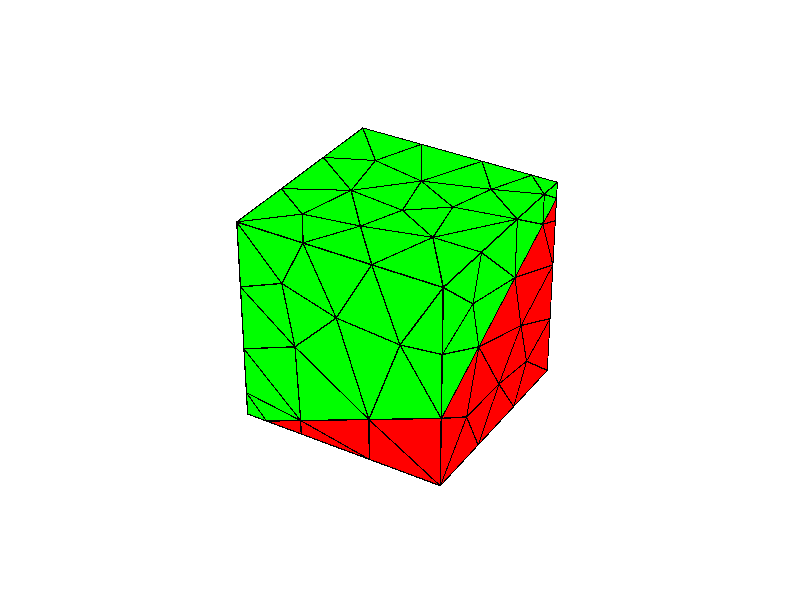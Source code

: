 #version 3.7;
#include "shapes.inc"
background {color rgb<1.000000,1.000000,1.000000>}
camera {
perspective
right x*image_width/image_height
location <7.924000, 9.654000, -10.540000>
look_at <1.000000, 1.000000, 1.000000>
angle 25.000000
sky <0.000000, 1.000000, 0.000000>
}
light_source { <7.924000, 9.654000, -10.540000> rgb<1.000000, 1.000000, 1.000000> shadowless}

global_settings { assumed_gamma 2.2 }
union {

mesh2 {
  vertex_vectors {
    88,
    <2.000000000000,0.000000000000,0.000000000000>,
    <2.000000000000,2.000000000000,0.000000000000>,
    <0.000000000000,2.000000000000,0.000000000000>,
    <0.000000000000,0.145753991784,0.000000000000>,
    <0.000000000000,2.000000000000,1.047585973636>,
    <2.000000000000,2.000000000000,1.842219979406>,
    <2.000000000000,0.000000000000,0.712287954212>,
    <0.207255292274,0.000000000000,0.000000000000>,
    <0.000000000000,0.000000000000,0.000000000000>,
    <0.000000000000,0.000000000000,2.000000000000>,
    <0.000000000000,2.000000000000,2.000000000000>,
    <2.000000000000,2.000000000000,2.000000000000>,
    <2.000000000000,0.000000000000,2.000000000000>,
    <0.000000000000,1.402209234470,0.000000000000>,
    <0.000000000000,0.804418468940,0.000000000000>,
    <0.000000000000,0.365308817502,0.000000000000>,
    <0.000000000000,0.365308817502,0.124041014432>,
    <0.000000000000,0.804418468940,0.372123043298>,
    <0.000000000000,1.402209234470,0.709854508468>,
    <0.000000000000,2.000000000000,0.523792986818>,
    <2.000000000000,0.666666666666,0.000000000000>,
    <2.000000000000,1.333333333334,0.000000000000>,
    <2.000000000000,2.000000000000,0.577002418372>,
    <2.000000000000,2.000000000000,1.154004836744>,
    <2.000000000000,2.000000000000,1.612814931852>,
    <2.000000000000,1.750947172304,1.701513596416>,
    <2.000000000000,1.252841516914,1.420100830438>,
    <2.000000000000,0.626420758456,1.066194392326>,
    <1.289228159964,0.000000000000,0.429886216994>,
    <0.578456319926,0.000000000000,0.147484479774>,
    <0.578456319926,0.000000000000,0.000000000000>,
    <1.289228159964,0.000000000000,0.000000000000>,
    <1.333333333334,2.000000000000,0.000000000000>,
    <0.666666666666,2.000000000000,0.000000000000>,
    <0.626420758456,2.000000000000,1.296473591932>,
    <1.252841516914,2.000000000000,1.545361210226>,
    <1.750947172304,2.000000000000,1.743267056346>,
    <0.000000000000,0.000000000000,0.236813049342>,
    <0.000000000000,0.000000000000,0.710439148028>,
    <0.000000000000,0.000000000000,1.355219574014>,
    <0.000000000000,0.666666666666,2.000000000000>,
    <0.000000000000,1.333333333334,2.000000000000>,
    <0.000000000000,2.000000000000,1.523792986818>,
    <2.000000000000,1.750947172304,2.000000000000>,
    <2.000000000000,1.252841516914,2.000000000000>,
    <2.000000000000,0.626420758456,2.000000000000>,
    <2.000000000000,0.000000000000,1.356143977106>,
    <1.333333333334,0.000000000000,2.000000000000>,
    <0.666666666666,0.000000000000,2.000000000000>,
    <0.626420758456,2.000000000000,2.000000000000>,
    <1.252841516914,2.000000000000,2.000000000000>,
    <1.750947172304,2.000000000000,2.000000000000>,
    <0.000000000000,1.701104617234,0.261896493410>,
    <2.000000000000,1.023614170106,0.438760339108>,
    <2.000000000000,1.553131855134,0.368909887972>,
    <2.000000000000,1.409334716768,0.837495450826>,
    <2.000000000000,0.439885823288,0.449079750754>,
    <1.399438920462,2.000000000000,0.916521916966>,
    <1.528286531868,2.000000000000,0.396934266440>,
    <0.989084705704,2.000000000000,0.529355177292>,
    <0.380362021804,2.000000000000,0.566201288280>,
    <0.850061834462,0.552705136470,0.000000000000>,
    <0.489212326448,1.048696554376,0.000000000000>,
    <1.027263295688,1.064704749766,0.000000000000>,
    <1.459962426596,1.440284797266,0.000000000000>,
    <1.518073673816,0.722527811930,0.000000000000>,
    <0.303569396158,0.416697567010,0.000000000000>,
    <0.382723239706,1.574689657072,0.000000000000>,
    <0.877648535972,1.522726672340,0.000000000000>,
    <0.000000000000,1.627071849388,1.450046570160>,
    <0.000000000000,0.403683388046,1.405592572888>,
    <0.000000000000,0.728545133088,0.948850763246>,
    <0.000000000000,1.026888528518,1.419045952040>,
    <2.000000000000,0.501136606766,1.568487839974>,
    <1.600242067408,0.000000000000,1.310718038606>,
    <0.978890911146,0.000000000000,1.365990083322>,
    <0.436668007920,0.000000000000,1.531856852554>,
    <0.547207232372,0.000000000000,0.923479392114>,
    <0.313210379228,2.000000000000,1.705066644688>,
    <0.400000000000,0.391950818358,2.000000000000>,
    <0.928129659166,0.475848259482,2.000000000000>,
    <0.535244955602,0.951684469930,2.000000000000>,
    <1.092410437874,0.884090740406,2.000000000000>,
    <0.972650495400,1.408181072366,2.000000000000>,
    <0.430803188226,1.522686919938,2.000000000000>,
    <1.541122591474,0.627363559914,2.000000000000>,
    <1.433984709944,1.152343644138,2.000000000000>,
    <1.566013064152,1.591648002886,2.000000000000> 
  }
  texture_list {
    172,
    texture{pigment{rgb<1.000000000000,0.000000000000,0.000000000000>} finish {ambient 0.600000 diffuse 0.600000 reflection 0.000000}}
    texture{pigment{rgb<1.000000000000,0.000000000000,0.000000000000>} finish {ambient 0.600000 diffuse 0.600000 reflection 0.000000}}
    texture{pigment{rgb<1.000000000000,0.000000000000,0.000000000000>} finish {ambient 0.600000 diffuse 0.600000 reflection 0.000000}}
    texture{pigment{rgb<1.000000000000,0.000000000000,0.000000000000>} finish {ambient 0.600000 diffuse 0.600000 reflection 0.000000}}
    texture{pigment{rgb<1.000000000000,0.000000000000,0.000000000000>} finish {ambient 0.600000 diffuse 0.600000 reflection 0.000000}}
    texture{pigment{rgb<1.000000000000,0.000000000000,0.000000000000>} finish {ambient 0.600000 diffuse 0.600000 reflection 0.000000}}
    texture{pigment{rgb<1.000000000000,0.000000000000,0.000000000000>} finish {ambient 0.600000 diffuse 0.600000 reflection 0.000000}}
    texture{pigment{rgb<1.000000000000,0.000000000000,0.000000000000>} finish {ambient 0.600000 diffuse 0.600000 reflection 0.000000}}
    texture{pigment{rgb<1.000000000000,0.000000000000,0.000000000000>} finish {ambient 0.600000 diffuse 0.600000 reflection 0.000000}}
    texture{pigment{rgb<1.000000000000,0.000000000000,0.000000000000>} finish {ambient 0.600000 diffuse 0.600000 reflection 0.000000}}
    texture{pigment{rgb<1.000000000000,0.000000000000,0.000000000000>} finish {ambient 0.600000 diffuse 0.600000 reflection 0.000000}}
    texture{pigment{rgb<1.000000000000,0.000000000000,0.000000000000>} finish {ambient 0.600000 diffuse 0.600000 reflection 0.000000}}
    texture{pigment{rgb<1.000000000000,0.000000000000,0.000000000000>} finish {ambient 0.600000 diffuse 0.600000 reflection 0.000000}}
    texture{pigment{rgb<1.000000000000,0.000000000000,0.000000000000>} finish {ambient 0.600000 diffuse 0.600000 reflection 0.000000}}
    texture{pigment{rgb<1.000000000000,0.000000000000,0.000000000000>} finish {ambient 0.600000 diffuse 0.600000 reflection 0.000000}}
    texture{pigment{rgb<1.000000000000,0.000000000000,0.000000000000>} finish {ambient 0.600000 diffuse 0.600000 reflection 0.000000}}
    texture{pigment{rgb<1.000000000000,0.000000000000,0.000000000000>} finish {ambient 0.600000 diffuse 0.600000 reflection 0.000000}}
    texture{pigment{rgb<1.000000000000,0.000000000000,0.000000000000>} finish {ambient 0.600000 diffuse 0.600000 reflection 0.000000}}
    texture{pigment{rgb<1.000000000000,0.000000000000,0.000000000000>} finish {ambient 0.600000 diffuse 0.600000 reflection 0.000000}}
    texture{pigment{rgb<1.000000000000,0.000000000000,0.000000000000>} finish {ambient 0.600000 diffuse 0.600000 reflection 0.000000}}
    texture{pigment{rgb<1.000000000000,0.000000000000,0.000000000000>} finish {ambient 0.600000 diffuse 0.600000 reflection 0.000000}}
    texture{pigment{rgb<1.000000000000,0.000000000000,0.000000000000>} finish {ambient 0.600000 diffuse 0.600000 reflection 0.000000}}
    texture{pigment{rgb<1.000000000000,0.000000000000,0.000000000000>} finish {ambient 0.600000 diffuse 0.600000 reflection 0.000000}}
    texture{pigment{rgb<1.000000000000,0.000000000000,0.000000000000>} finish {ambient 0.600000 diffuse 0.600000 reflection 0.000000}}
    texture{pigment{rgb<1.000000000000,0.000000000000,0.000000000000>} finish {ambient 0.600000 diffuse 0.600000 reflection 0.000000}}
    texture{pigment{rgb<1.000000000000,0.000000000000,0.000000000000>} finish {ambient 0.600000 diffuse 0.600000 reflection 0.000000}}
    texture{pigment{rgb<1.000000000000,0.000000000000,0.000000000000>} finish {ambient 0.600000 diffuse 0.600000 reflection 0.000000}}
    texture{pigment{rgb<1.000000000000,0.000000000000,0.000000000000>} finish {ambient 0.600000 diffuse 0.600000 reflection 0.000000}}
    texture{pigment{rgb<1.000000000000,0.000000000000,0.000000000000>} finish {ambient 0.600000 diffuse 0.600000 reflection 0.000000}}
    texture{pigment{rgb<1.000000000000,0.000000000000,0.000000000000>} finish {ambient 0.600000 diffuse 0.600000 reflection 0.000000}}
    texture{pigment{rgb<1.000000000000,0.000000000000,0.000000000000>} finish {ambient 0.600000 diffuse 0.600000 reflection 0.000000}}
    texture{pigment{rgb<1.000000000000,0.000000000000,0.000000000000>} finish {ambient 0.600000 diffuse 0.600000 reflection 0.000000}}
    texture{pigment{rgb<1.000000000000,0.000000000000,0.000000000000>} finish {ambient 0.600000 diffuse 0.600000 reflection 0.000000}}
    texture{pigment{rgb<1.000000000000,0.000000000000,0.000000000000>} finish {ambient 0.600000 diffuse 0.600000 reflection 0.000000}}
    texture{pigment{rgb<1.000000000000,0.000000000000,0.000000000000>} finish {ambient 0.600000 diffuse 0.600000 reflection 0.000000}}
    texture{pigment{rgb<1.000000000000,0.000000000000,0.000000000000>} finish {ambient 0.600000 diffuse 0.600000 reflection 0.000000}}
    texture{pigment{rgb<1.000000000000,0.000000000000,0.000000000000>} finish {ambient 0.600000 diffuse 0.600000 reflection 0.000000}}
    texture{pigment{rgb<1.000000000000,0.000000000000,0.000000000000>} finish {ambient 0.600000 diffuse 0.600000 reflection 0.000000}}
    texture{pigment{rgb<1.000000000000,0.000000000000,0.000000000000>} finish {ambient 0.600000 diffuse 0.600000 reflection 0.000000}}
    texture{pigment{rgb<1.000000000000,0.000000000000,0.000000000000>} finish {ambient 0.600000 diffuse 0.600000 reflection 0.000000}}
    texture{pigment{rgb<1.000000000000,0.000000000000,0.000000000000>} finish {ambient 0.600000 diffuse 0.600000 reflection 0.000000}}
    texture{pigment{rgb<1.000000000000,0.000000000000,0.000000000000>} finish {ambient 0.600000 diffuse 0.600000 reflection 0.000000}}
    texture{pigment{rgb<1.000000000000,0.000000000000,0.000000000000>} finish {ambient 0.600000 diffuse 0.600000 reflection 0.000000}}
    texture{pigment{rgb<1.000000000000,0.000000000000,0.000000000000>} finish {ambient 0.600000 diffuse 0.600000 reflection 0.000000}}
    texture{pigment{rgb<1.000000000000,0.000000000000,0.000000000000>} finish {ambient 0.600000 diffuse 0.600000 reflection 0.000000}}
    texture{pigment{rgb<1.000000000000,0.000000000000,0.000000000000>} finish {ambient 0.600000 diffuse 0.600000 reflection 0.000000}}
    texture{pigment{rgb<1.000000000000,0.000000000000,0.000000000000>} finish {ambient 0.600000 diffuse 0.600000 reflection 0.000000}}
    texture{pigment{rgb<1.000000000000,0.000000000000,0.000000000000>} finish {ambient 0.600000 diffuse 0.600000 reflection 0.000000}}
    texture{pigment{rgb<1.000000000000,0.000000000000,0.000000000000>} finish {ambient 0.600000 diffuse 0.600000 reflection 0.000000}}
    texture{pigment{rgb<1.000000000000,0.000000000000,0.000000000000>} finish {ambient 0.600000 diffuse 0.600000 reflection 0.000000}}
    texture{pigment{rgb<1.000000000000,0.000000000000,0.000000000000>} finish {ambient 0.600000 diffuse 0.600000 reflection 0.000000}}
    texture{pigment{rgb<1.000000000000,0.000000000000,0.000000000000>} finish {ambient 0.600000 diffuse 0.600000 reflection 0.000000}}
    texture{pigment{rgb<1.000000000000,0.000000000000,0.000000000000>} finish {ambient 0.600000 diffuse 0.600000 reflection 0.000000}}
    texture{pigment{rgb<1.000000000000,0.000000000000,0.000000000000>} finish {ambient 0.600000 diffuse 0.600000 reflection 0.000000}}
    texture{pigment{rgb<1.000000000000,0.000000000000,0.000000000000>} finish {ambient 0.600000 diffuse 0.600000 reflection 0.000000}}
    texture{pigment{rgb<1.000000000000,0.000000000000,0.000000000000>} finish {ambient 0.600000 diffuse 0.600000 reflection 0.000000}}
    texture{pigment{rgb<1.000000000000,0.000000000000,0.000000000000>} finish {ambient 0.600000 diffuse 0.600000 reflection 0.000000}}
    texture{pigment{rgb<1.000000000000,0.000000000000,0.000000000000>} finish {ambient 0.600000 diffuse 0.600000 reflection 0.000000}}
    texture{pigment{rgb<1.000000000000,0.000000000000,0.000000000000>} finish {ambient 0.600000 diffuse 0.600000 reflection 0.000000}}
    texture{pigment{rgb<1.000000000000,0.000000000000,0.000000000000>} finish {ambient 0.600000 diffuse 0.600000 reflection 0.000000}}
    texture{pigment{rgb<1.000000000000,0.000000000000,0.000000000000>} finish {ambient 0.600000 diffuse 0.600000 reflection 0.000000}}
    texture{pigment{rgb<1.000000000000,0.000000000000,0.000000000000>} finish {ambient 0.600000 diffuse 0.600000 reflection 0.000000}}
    texture{pigment{rgb<1.000000000000,0.000000000000,0.000000000000>} finish {ambient 0.600000 diffuse 0.600000 reflection 0.000000}}
    texture{pigment{rgb<1.000000000000,0.000000000000,0.000000000000>} finish {ambient 0.600000 diffuse 0.600000 reflection 0.000000}}
    texture{pigment{rgb<1.000000000000,0.000000000000,0.000000000000>} finish {ambient 0.600000 diffuse 0.600000 reflection 0.000000}}
    texture{pigment{rgb<1.000000000000,0.000000000000,0.000000000000>} finish {ambient 0.600000 diffuse 0.600000 reflection 0.000000}}
    texture{pigment{rgb<1.000000000000,0.000000000000,0.000000000000>} finish {ambient 0.600000 diffuse 0.600000 reflection 0.000000}}
    texture{pigment{rgb<1.000000000000,0.000000000000,0.000000000000>} finish {ambient 0.600000 diffuse 0.600000 reflection 0.000000}}
    texture{pigment{rgb<1.000000000000,0.000000000000,0.000000000000>} finish {ambient 0.600000 diffuse 0.600000 reflection 0.000000}}
    texture{pigment{rgb<1.000000000000,0.000000000000,0.000000000000>} finish {ambient 0.600000 diffuse 0.600000 reflection 0.000000}}
    texture{pigment{rgb<1.000000000000,0.000000000000,0.000000000000>} finish {ambient 0.600000 diffuse 0.600000 reflection 0.000000}}
    texture{pigment{rgb<1.000000000000,0.000000000000,0.000000000000>} finish {ambient 0.600000 diffuse 0.600000 reflection 0.000000}}
    texture{pigment{rgb<1.000000000000,0.000000000000,0.000000000000>} finish {ambient 0.600000 diffuse 0.600000 reflection 0.000000}}
    texture{pigment{rgb<1.000000000000,0.000000000000,0.000000000000>} finish {ambient 0.600000 diffuse 0.600000 reflection 0.000000}}
    texture{pigment{rgb<1.000000000000,0.000000000000,0.000000000000>} finish {ambient 0.600000 diffuse 0.600000 reflection 0.000000}}
    texture{pigment{rgb<1.000000000000,0.000000000000,0.000000000000>} finish {ambient 0.600000 diffuse 0.600000 reflection 0.000000}}
    texture{pigment{rgb<1.000000000000,0.000000000000,0.000000000000>} finish {ambient 0.600000 diffuse 0.600000 reflection 0.000000}}
    texture{pigment{rgb<1.000000000000,0.000000000000,0.000000000000>} finish {ambient 0.600000 diffuse 0.600000 reflection 0.000000}}
    texture{pigment{rgb<1.000000000000,0.000000000000,0.000000000000>} finish {ambient 0.600000 diffuse 0.600000 reflection 0.000000}}
    texture{pigment{rgb<1.000000000000,0.000000000000,0.000000000000>} finish {ambient 0.600000 diffuse 0.600000 reflection 0.000000}}
    texture{pigment{rgb<0.000000000000,1.000000000000,0.000000000000>} finish {ambient 0.600000 diffuse 0.600000 reflection 0.000000}}
    texture{pigment{rgb<0.000000000000,1.000000000000,0.000000000000>} finish {ambient 0.600000 diffuse 0.600000 reflection 0.000000}}
    texture{pigment{rgb<0.000000000000,1.000000000000,0.000000000000>} finish {ambient 0.600000 diffuse 0.600000 reflection 0.000000}}
    texture{pigment{rgb<0.000000000000,1.000000000000,0.000000000000>} finish {ambient 0.600000 diffuse 0.600000 reflection 0.000000}}
    texture{pigment{rgb<0.000000000000,1.000000000000,0.000000000000>} finish {ambient 0.600000 diffuse 0.600000 reflection 0.000000}}
    texture{pigment{rgb<0.000000000000,1.000000000000,0.000000000000>} finish {ambient 0.600000 diffuse 0.600000 reflection 0.000000}}
    texture{pigment{rgb<0.000000000000,1.000000000000,0.000000000000>} finish {ambient 0.600000 diffuse 0.600000 reflection 0.000000}}
    texture{pigment{rgb<0.000000000000,1.000000000000,0.000000000000>} finish {ambient 0.600000 diffuse 0.600000 reflection 0.000000}}
    texture{pigment{rgb<0.000000000000,1.000000000000,0.000000000000>} finish {ambient 0.600000 diffuse 0.600000 reflection 0.000000}}
    texture{pigment{rgb<0.000000000000,1.000000000000,0.000000000000>} finish {ambient 0.600000 diffuse 0.600000 reflection 0.000000}}
    texture{pigment{rgb<0.000000000000,1.000000000000,0.000000000000>} finish {ambient 0.600000 diffuse 0.600000 reflection 0.000000}}
    texture{pigment{rgb<0.000000000000,1.000000000000,0.000000000000>} finish {ambient 0.600000 diffuse 0.600000 reflection 0.000000}}
    texture{pigment{rgb<0.000000000000,1.000000000000,0.000000000000>} finish {ambient 0.600000 diffuse 0.600000 reflection 0.000000}}
    texture{pigment{rgb<0.000000000000,1.000000000000,0.000000000000>} finish {ambient 0.600000 diffuse 0.600000 reflection 0.000000}}
    texture{pigment{rgb<0.000000000000,1.000000000000,0.000000000000>} finish {ambient 0.600000 diffuse 0.600000 reflection 0.000000}}
    texture{pigment{rgb<0.000000000000,1.000000000000,0.000000000000>} finish {ambient 0.600000 diffuse 0.600000 reflection 0.000000}}
    texture{pigment{rgb<0.000000000000,1.000000000000,0.000000000000>} finish {ambient 0.600000 diffuse 0.600000 reflection 0.000000}}
    texture{pigment{rgb<0.000000000000,1.000000000000,0.000000000000>} finish {ambient 0.600000 diffuse 0.600000 reflection 0.000000}}
    texture{pigment{rgb<0.000000000000,1.000000000000,0.000000000000>} finish {ambient 0.600000 diffuse 0.600000 reflection 0.000000}}
    texture{pigment{rgb<0.000000000000,1.000000000000,0.000000000000>} finish {ambient 0.600000 diffuse 0.600000 reflection 0.000000}}
    texture{pigment{rgb<0.000000000000,1.000000000000,0.000000000000>} finish {ambient 0.600000 diffuse 0.600000 reflection 0.000000}}
    texture{pigment{rgb<0.000000000000,1.000000000000,0.000000000000>} finish {ambient 0.600000 diffuse 0.600000 reflection 0.000000}}
    texture{pigment{rgb<0.000000000000,1.000000000000,0.000000000000>} finish {ambient 0.600000 diffuse 0.600000 reflection 0.000000}}
    texture{pigment{rgb<0.000000000000,1.000000000000,0.000000000000>} finish {ambient 0.600000 diffuse 0.600000 reflection 0.000000}}
    texture{pigment{rgb<0.000000000000,1.000000000000,0.000000000000>} finish {ambient 0.600000 diffuse 0.600000 reflection 0.000000}}
    texture{pigment{rgb<0.000000000000,1.000000000000,0.000000000000>} finish {ambient 0.600000 diffuse 0.600000 reflection 0.000000}}
    texture{pigment{rgb<0.000000000000,1.000000000000,0.000000000000>} finish {ambient 0.600000 diffuse 0.600000 reflection 0.000000}}
    texture{pigment{rgb<0.000000000000,1.000000000000,0.000000000000>} finish {ambient 0.600000 diffuse 0.600000 reflection 0.000000}}
    texture{pigment{rgb<0.000000000000,1.000000000000,0.000000000000>} finish {ambient 0.600000 diffuse 0.600000 reflection 0.000000}}
    texture{pigment{rgb<0.000000000000,1.000000000000,0.000000000000>} finish {ambient 0.600000 diffuse 0.600000 reflection 0.000000}}
    texture{pigment{rgb<0.000000000000,1.000000000000,0.000000000000>} finish {ambient 0.600000 diffuse 0.600000 reflection 0.000000}}
    texture{pigment{rgb<0.000000000000,1.000000000000,0.000000000000>} finish {ambient 0.600000 diffuse 0.600000 reflection 0.000000}}
    texture{pigment{rgb<0.000000000000,1.000000000000,0.000000000000>} finish {ambient 0.600000 diffuse 0.600000 reflection 0.000000}}
    texture{pigment{rgb<0.000000000000,1.000000000000,0.000000000000>} finish {ambient 0.600000 diffuse 0.600000 reflection 0.000000}}
    texture{pigment{rgb<0.000000000000,1.000000000000,0.000000000000>} finish {ambient 0.600000 diffuse 0.600000 reflection 0.000000}}
    texture{pigment{rgb<0.000000000000,1.000000000000,0.000000000000>} finish {ambient 0.600000 diffuse 0.600000 reflection 0.000000}}
    texture{pigment{rgb<0.000000000000,1.000000000000,0.000000000000>} finish {ambient 0.600000 diffuse 0.600000 reflection 0.000000}}
    texture{pigment{rgb<0.000000000000,1.000000000000,0.000000000000>} finish {ambient 0.600000 diffuse 0.600000 reflection 0.000000}}
    texture{pigment{rgb<0.000000000000,1.000000000000,0.000000000000>} finish {ambient 0.600000 diffuse 0.600000 reflection 0.000000}}
    texture{pigment{rgb<0.000000000000,1.000000000000,0.000000000000>} finish {ambient 0.600000 diffuse 0.600000 reflection 0.000000}}
    texture{pigment{rgb<0.000000000000,1.000000000000,0.000000000000>} finish {ambient 0.600000 diffuse 0.600000 reflection 0.000000}}
    texture{pigment{rgb<0.000000000000,1.000000000000,0.000000000000>} finish {ambient 0.600000 diffuse 0.600000 reflection 0.000000}}
    texture{pigment{rgb<0.000000000000,1.000000000000,0.000000000000>} finish {ambient 0.600000 diffuse 0.600000 reflection 0.000000}}
    texture{pigment{rgb<0.000000000000,1.000000000000,0.000000000000>} finish {ambient 0.600000 diffuse 0.600000 reflection 0.000000}}
    texture{pigment{rgb<0.000000000000,1.000000000000,0.000000000000>} finish {ambient 0.600000 diffuse 0.600000 reflection 0.000000}}
    texture{pigment{rgb<0.000000000000,1.000000000000,0.000000000000>} finish {ambient 0.600000 diffuse 0.600000 reflection 0.000000}}
    texture{pigment{rgb<0.000000000000,1.000000000000,0.000000000000>} finish {ambient 0.600000 diffuse 0.600000 reflection 0.000000}}
    texture{pigment{rgb<0.000000000000,1.000000000000,0.000000000000>} finish {ambient 0.600000 diffuse 0.600000 reflection 0.000000}}
    texture{pigment{rgb<0.000000000000,1.000000000000,0.000000000000>} finish {ambient 0.600000 diffuse 0.600000 reflection 0.000000}}
    texture{pigment{rgb<0.000000000000,1.000000000000,0.000000000000>} finish {ambient 0.600000 diffuse 0.600000 reflection 0.000000}}
    texture{pigment{rgb<0.000000000000,1.000000000000,0.000000000000>} finish {ambient 0.600000 diffuse 0.600000 reflection 0.000000}}
    texture{pigment{rgb<0.000000000000,1.000000000000,0.000000000000>} finish {ambient 0.600000 diffuse 0.600000 reflection 0.000000}}
    texture{pigment{rgb<0.000000000000,1.000000000000,0.000000000000>} finish {ambient 0.600000 diffuse 0.600000 reflection 0.000000}}
    texture{pigment{rgb<0.000000000000,1.000000000000,0.000000000000>} finish {ambient 0.600000 diffuse 0.600000 reflection 0.000000}}
    texture{pigment{rgb<0.000000000000,1.000000000000,0.000000000000>} finish {ambient 0.600000 diffuse 0.600000 reflection 0.000000}}
    texture{pigment{rgb<0.000000000000,1.000000000000,0.000000000000>} finish {ambient 0.600000 diffuse 0.600000 reflection 0.000000}}
    texture{pigment{rgb<0.000000000000,1.000000000000,0.000000000000>} finish {ambient 0.600000 diffuse 0.600000 reflection 0.000000}}
    texture{pigment{rgb<0.000000000000,1.000000000000,0.000000000000>} finish {ambient 0.600000 diffuse 0.600000 reflection 0.000000}}
    texture{pigment{rgb<0.000000000000,1.000000000000,0.000000000000>} finish {ambient 0.600000 diffuse 0.600000 reflection 0.000000}}
    texture{pigment{rgb<0.000000000000,1.000000000000,0.000000000000>} finish {ambient 0.600000 diffuse 0.600000 reflection 0.000000}}
    texture{pigment{rgb<0.000000000000,1.000000000000,0.000000000000>} finish {ambient 0.600000 diffuse 0.600000 reflection 0.000000}}
    texture{pigment{rgb<0.000000000000,1.000000000000,0.000000000000>} finish {ambient 0.600000 diffuse 0.600000 reflection 0.000000}}
    texture{pigment{rgb<0.000000000000,1.000000000000,0.000000000000>} finish {ambient 0.600000 diffuse 0.600000 reflection 0.000000}}
    texture{pigment{rgb<0.000000000000,1.000000000000,0.000000000000>} finish {ambient 0.600000 diffuse 0.600000 reflection 0.000000}}
    texture{pigment{rgb<0.000000000000,1.000000000000,0.000000000000>} finish {ambient 0.600000 diffuse 0.600000 reflection 0.000000}}
    texture{pigment{rgb<0.000000000000,1.000000000000,0.000000000000>} finish {ambient 0.600000 diffuse 0.600000 reflection 0.000000}}
    texture{pigment{rgb<0.000000000000,1.000000000000,0.000000000000>} finish {ambient 0.600000 diffuse 0.600000 reflection 0.000000}}
    texture{pigment{rgb<0.000000000000,1.000000000000,0.000000000000>} finish {ambient 0.600000 diffuse 0.600000 reflection 0.000000}}
    texture{pigment{rgb<0.000000000000,1.000000000000,0.000000000000>} finish {ambient 0.600000 diffuse 0.600000 reflection 0.000000}}
    texture{pigment{rgb<0.000000000000,1.000000000000,0.000000000000>} finish {ambient 0.600000 diffuse 0.600000 reflection 0.000000}}
    texture{pigment{rgb<0.000000000000,1.000000000000,0.000000000000>} finish {ambient 0.600000 diffuse 0.600000 reflection 0.000000}}
    texture{pigment{rgb<0.000000000000,1.000000000000,0.000000000000>} finish {ambient 0.600000 diffuse 0.600000 reflection 0.000000}}
    texture{pigment{rgb<0.000000000000,1.000000000000,0.000000000000>} finish {ambient 0.600000 diffuse 0.600000 reflection 0.000000}}
    texture{pigment{rgb<0.000000000000,1.000000000000,0.000000000000>} finish {ambient 0.600000 diffuse 0.600000 reflection 0.000000}}
    texture{pigment{rgb<0.000000000000,1.000000000000,0.000000000000>} finish {ambient 0.600000 diffuse 0.600000 reflection 0.000000}}
    texture{pigment{rgb<0.000000000000,1.000000000000,0.000000000000>} finish {ambient 0.600000 diffuse 0.600000 reflection 0.000000}}
    texture{pigment{rgb<0.000000000000,1.000000000000,0.000000000000>} finish {ambient 0.600000 diffuse 0.600000 reflection 0.000000}}
    texture{pigment{rgb<0.000000000000,1.000000000000,0.000000000000>} finish {ambient 0.600000 diffuse 0.600000 reflection 0.000000}}
    texture{pigment{rgb<0.000000000000,1.000000000000,0.000000000000>} finish {ambient 0.600000 diffuse 0.600000 reflection 0.000000}}
    texture{pigment{rgb<0.000000000000,1.000000000000,0.000000000000>} finish {ambient 0.600000 diffuse 0.600000 reflection 0.000000}}
    texture{pigment{rgb<0.000000000000,1.000000000000,0.000000000000>} finish {ambient 0.600000 diffuse 0.600000 reflection 0.000000}}
    texture{pigment{rgb<0.000000000000,1.000000000000,0.000000000000>} finish {ambient 0.600000 diffuse 0.600000 reflection 0.000000}}
    texture{pigment{rgb<0.000000000000,1.000000000000,0.000000000000>} finish {ambient 0.600000 diffuse 0.600000 reflection 0.000000}}
    texture{pigment{rgb<0.000000000000,1.000000000000,0.000000000000>} finish {ambient 0.600000 diffuse 0.600000 reflection 0.000000}}
    texture{pigment{rgb<0.000000000000,1.000000000000,0.000000000000>} finish {ambient 0.600000 diffuse 0.600000 reflection 0.000000}}
    texture{pigment{rgb<0.000000000000,1.000000000000,0.000000000000>} finish {ambient 0.600000 diffuse 0.600000 reflection 0.000000}}
    texture{pigment{rgb<0.000000000000,1.000000000000,0.000000000000>} finish {ambient 0.600000 diffuse 0.600000 reflection 0.000000}}
    texture{pigment{rgb<0.000000000000,1.000000000000,0.000000000000>} finish {ambient 0.600000 diffuse 0.600000 reflection 0.000000}}
    texture{pigment{rgb<0.000000000000,1.000000000000,0.000000000000>} finish {ambient 0.600000 diffuse 0.600000 reflection 0.000000}}
    texture{pigment{rgb<0.000000000000,1.000000000000,0.000000000000>} finish {ambient 0.600000 diffuse 0.600000 reflection 0.000000}}
    texture{pigment{rgb<0.000000000000,1.000000000000,0.000000000000>} finish {ambient 0.600000 diffuse 0.600000 reflection 0.000000}}
    texture{pigment{rgb<0.000000000000,1.000000000000,0.000000000000>} finish {ambient 0.600000 diffuse 0.600000 reflection 0.000000}}
  }
  face_indices {
    172,
    <22,54,1>,0,
    <58,22,1>,1,
    <33,60,59>,2,
    <59,58,32>,3,
    <62,63,61>,4,
    <66,62,61>,5,
    <61,66,30>,6,
    <18,52,19>,7,
    <63,65,61>,8,
    <23,26,25>,9,
    <62,67,13>,10,
    <28,29,31>,11,
    <65,31,61>,12,
    <34,60,4>,13,
    <32,58,1>,14,
    <64,32,1>,15,
    <4,18,19>,16,
    <60,19,4>,17,
    <54,1,21>,18,
    <21,64,1>,19,
    <26,23,55>,20,
    <27,26,55>,21,
    <53,27,55>,22,
    <56,0,20>,23,
    <0,20,65>,24,
    <7,30,66>,25,
    <7,30,29>,26,
    <65,20,21>,27,
    <21,53,20>,28,
    <16,3,15>,29,
    <3,15,66>,30,
    <7,3,66>,31,
    <23,35,36>,32,
    <62,63,68>,33,
    <64,63,65>,34,
    <64,63,68>,35,
    <52,2,19>,36,
    <19,60,2>,37,
    <60,33,2>,38,
    <33,2,67>,39,
    <67,13,2>,40,
    <13,2,52>,41,
    <53,54,55>,42,
    <27,53,56>,43,
    <22,55,54>,44,
    <56,6,27>,45,
    <14,62,13>,46,
    <13,17,14>,47,
    <25,24,5>,48,
    <24,5,36>,49,
    <0,31,28>,50,
    <23,57,35>,51,
    <24,36,23>,52,
    <16,15,14>,53,
    <15,14,66>,54,
    <30,61,31>,55,
    <29,30,31>,56,
    <23,24,25>,57,
    <54,21,53>,58,
    <57,35,34>,59,
    <34,59,57>,60,
    <65,0,31>,61,
    <57,58,22>,62,
    <59,57,58>,63,
    <14,17,16>,64,
    <65,21,64>,65,
    <18,13,52>,66,
    <6,56,0>,67,
    <0,28,6>,68,
    <53,56,20>,69,
    <68,32,33>,70,
    <33,59,32>,71,
    <64,68,32>,72,
    <22,23,57>,73,
    <22,23,55>,74,
    <66,14,62>,75,
    <67,62,68>,76,
    <34,60,59>,77,
    <68,33,67>,78,
    <13,17,18>,79,
    <87,86,83>,80,
    <81,82,83>,81,
    <35,50,36>,82,
    <81,80,82>,83,
    <73,12,46>,84,
    <12,46,74>,85,
    <26,27,73>,86,
    <76,77,39>,87,
    <8,7,3>,88,
    <3,37,8>,89,
    <8,7,37>,90,
    <16,3,37>,91,
    <34,35,49>,92,
    <79,40,81>,93,
    <28,6,74>,94,
    <80,79,81>,95,
    <34,42,4>,96,
    <4,69,42>,97,
    <80,85,47>,98,
    <74,12,47>,99,
    <80,85,82>,100,
    <45,73,12>,101,
    <12,85,45>,102,
    <7,29,37>,103,
    <83,49,84>,104,
    <49,50,83>,105,
    <49,50,35>,106,
    <49,78,34>,107,
    <81,83,84>,108,
    <80,79,48>,109,
    <77,76,75>,110,
    <78,42,10>,111,
    <42,10,69>,112,
    <40,79,9>,113,
    <9,70,40>,114,
    <78,34,42>,115,
    <51,43,87>,116,
    <5,25,43>,117,
    <69,72,18>,118,
    <74,47,75>,119,
    <75,74,28>,120,
    <25,26,44>,121,
    <70,71,72>,122,
    <50,51,87>,123,
    <50,51,36>,124,
    <39,38,70>,125,
    <39,38,77>,126,
    <81,41,84>,127,
    <6,46,74>,128,
    <39,70,9>,129,
    <9,76,39>,130,
    <82,83,86>,131,
    <51,5,36>,132,
    <18,4,69>,133,
    <77,75,28>,134,
    <50,83,87>,135,
    <28,29,77>,136,
    <51,43,11>,137,
    <43,11,5>,138,
    <5,51,11>,139,
    <29,38,37>,140,
    <78,49,10>,141,
    <49,10,84>,142,
    <38,17,71>,143,
    <38,16,37>,144,
    <29,38,77>,145,
    <76,48,75>,146,
    <18,71,72>,147,
    <26,73,45>,148,
    <41,40,72>,149,
    <41,40,81>,150,
    <75,47,48>,151,
    <47,48,80>,152,
    <17,38,16>,153,
    <38,70,71>,154,
    <85,82,86>,155,
    <41,69,72>,156,
    <18,17,71>,157,
    <73,27,46>,158,
    <44,26,45>,159,
    <45,85,44>,160,
    <27,6,46>,161,
    <85,86,44>,162,
    <12,47,85>,163,
    <41,69,10>,164,
    <10,84,41>,165,
    <43,87,44>,166,
    <25,43,44>,167,
    <40,70,72>,168,
    <9,76,48>,169,
    <79,9,48>,170,
    <86,44,87>,171 
  }
}
#declare elt3dedge =
  texture { pigment { rgb <0.000000,0.000000,0.000000> } finish {ambient 0.600000 diffuse 0.600000 reflection 0.000000} }
    cylinder {<                 2,                 2,    0.577002418372>,
              <                 2,    1.553131855134,    0.368909887972>,
              0.00594513765584376
    texture { elt3dedge }
  }
    sphere {<                 2,                 2,    0.577002418372>,
              0.00594513765584376
    texture { elt3dedge }
  }
    sphere {<                 2,    1.553131855134,    0.368909887972>,
              0.00594513765584376
    texture { elt3dedge }
  }
    cylinder {<                 2,    1.553131855134,    0.368909887972>,
              <                 2,                 2,                 0>,
              0.00594513765584376
    texture { elt3dedge }
  }
    sphere {<                 2,    1.553131855134,    0.368909887972>,
              0.00594513765584376
    texture { elt3dedge }
  }
    sphere {<                 2,                 2,                 0>,
              0.00594513765584376
    texture { elt3dedge }
  }
    cylinder {<                 2,                 2,    0.577002418372>,
              <                 2,                 2,                 0>,
              0.00594513765584376
    texture { elt3dedge }
  }
    sphere {<                 2,                 2,    0.577002418372>,
              0.00594513765584376
    texture { elt3dedge }
  }
    sphere {<                 2,                 2,                 0>,
              0.00594513765584376
    texture { elt3dedge }
  }
    cylinder {<    1.528286531868,                 2,     0.39693426644>,
              <                 2,                 2,    0.577002418372>,
              0.00594513765584376
    texture { elt3dedge }
  }
    sphere {<    1.528286531868,                 2,     0.39693426644>,
              0.00594513765584376
    texture { elt3dedge }
  }
    sphere {<                 2,                 2,    0.577002418372>,
              0.00594513765584376
    texture { elt3dedge }
  }
    cylinder {<    1.528286531868,                 2,     0.39693426644>,
              <                 2,                 2,                 0>,
              0.00594513765584376
    texture { elt3dedge }
  }
    sphere {<    1.528286531868,                 2,     0.39693426644>,
              0.00594513765584376
    texture { elt3dedge }
  }
    sphere {<                 2,                 2,                 0>,
              0.00594513765584376
    texture { elt3dedge }
  }
    cylinder {<    0.666666666666,                 2,                 0>,
              <    0.380362021804,                 2,     0.56620128828>,
              0.00594513765584376
    texture { elt3dedge }
  }
    sphere {<    0.666666666666,                 2,                 0>,
              0.00594513765584376
    texture { elt3dedge }
  }
    sphere {<    0.380362021804,                 2,     0.56620128828>,
              0.00594513765584376
    texture { elt3dedge }
  }
    cylinder {<    0.380362021804,                 2,     0.56620128828>,
              <    0.989084705704,                 2,    0.529355177292>,
              0.00594513765584376
    texture { elt3dedge }
  }
    sphere {<    0.380362021804,                 2,     0.56620128828>,
              0.00594513765584376
    texture { elt3dedge }
  }
    sphere {<    0.989084705704,                 2,    0.529355177292>,
              0.00594513765584376
    texture { elt3dedge }
  }
    cylinder {<    0.666666666666,                 2,                 0>,
              <    0.989084705704,                 2,    0.529355177292>,
              0.00594513765584376
    texture { elt3dedge }
  }
    sphere {<    0.666666666666,                 2,                 0>,
              0.00594513765584376
    texture { elt3dedge }
  }
    sphere {<    0.989084705704,                 2,    0.529355177292>,
              0.00594513765584376
    texture { elt3dedge }
  }
    cylinder {<    0.989084705704,                 2,    0.529355177292>,
              <    1.528286531868,                 2,     0.39693426644>,
              0.00594513765584376
    texture { elt3dedge }
  }
    sphere {<    0.989084705704,                 2,    0.529355177292>,
              0.00594513765584376
    texture { elt3dedge }
  }
    sphere {<    1.528286531868,                 2,     0.39693426644>,
              0.00594513765584376
    texture { elt3dedge }
  }
    cylinder {<    1.528286531868,                 2,     0.39693426644>,
              <    1.333333333334,                 2,                 0>,
              0.00594513765584376
    texture { elt3dedge }
  }
    sphere {<    1.528286531868,                 2,     0.39693426644>,
              0.00594513765584376
    texture { elt3dedge }
  }
    sphere {<    1.333333333334,                 2,                 0>,
              0.00594513765584376
    texture { elt3dedge }
  }
    cylinder {<    0.989084705704,                 2,    0.529355177292>,
              <    1.333333333334,                 2,                 0>,
              0.00594513765584376
    texture { elt3dedge }
  }
    sphere {<    0.989084705704,                 2,    0.529355177292>,
              0.00594513765584376
    texture { elt3dedge }
  }
    sphere {<    1.333333333334,                 2,                 0>,
              0.00594513765584376
    texture { elt3dedge }
  }
    cylinder {<    0.489212326448,    1.048696554376,                 0>,
              <    1.027263295688,    1.064704749766,                 0>,
              0.00594513765584376
    texture { elt3dedge }
  }
    sphere {<    0.489212326448,    1.048696554376,                 0>,
              0.00594513765584376
    texture { elt3dedge }
  }
    sphere {<    1.027263295688,    1.064704749766,                 0>,
              0.00594513765584376
    texture { elt3dedge }
  }
    cylinder {<    1.027263295688,    1.064704749766,                 0>,
              <    0.850061834462,     0.55270513647,                 0>,
              0.00594513765584376
    texture { elt3dedge }
  }
    sphere {<    1.027263295688,    1.064704749766,                 0>,
              0.00594513765584376
    texture { elt3dedge }
  }
    sphere {<    0.850061834462,     0.55270513647,                 0>,
              0.00594513765584376
    texture { elt3dedge }
  }
    cylinder {<    0.489212326448,    1.048696554376,                 0>,
              <    0.850061834462,     0.55270513647,                 0>,
              0.00594513765584376
    texture { elt3dedge }
  }
    sphere {<    0.489212326448,    1.048696554376,                 0>,
              0.00594513765584376
    texture { elt3dedge }
  }
    sphere {<    0.850061834462,     0.55270513647,                 0>,
              0.00594513765584376
    texture { elt3dedge }
  }
    cylinder {<    0.303569396158,     0.41669756701,                 0>,
              <    0.489212326448,    1.048696554376,                 0>,
              0.00594513765584376
    texture { elt3dedge }
  }
    sphere {<    0.303569396158,     0.41669756701,                 0>,
              0.00594513765584376
    texture { elt3dedge }
  }
    sphere {<    0.489212326448,    1.048696554376,                 0>,
              0.00594513765584376
    texture { elt3dedge }
  }
    cylinder {<    0.303569396158,     0.41669756701,                 0>,
              <    0.850061834462,     0.55270513647,                 0>,
              0.00594513765584376
    texture { elt3dedge }
  }
    sphere {<    0.303569396158,     0.41669756701,                 0>,
              0.00594513765584376
    texture { elt3dedge }
  }
    sphere {<    0.850061834462,     0.55270513647,                 0>,
              0.00594513765584376
    texture { elt3dedge }
  }
    cylinder {<    0.303569396158,     0.41669756701,                 0>,
              <    0.578456319926,                 0,                 0>,
              0.00594513765584376
    texture { elt3dedge }
  }
    sphere {<    0.303569396158,     0.41669756701,                 0>,
              0.00594513765584376
    texture { elt3dedge }
  }
    sphere {<    0.578456319926,                 0,                 0>,
              0.00594513765584376
    texture { elt3dedge }
  }
    cylinder {<    0.850061834462,     0.55270513647,                 0>,
              <    0.578456319926,                 0,                 0>,
              0.00594513765584376
    texture { elt3dedge }
  }
    sphere {<    0.850061834462,     0.55270513647,                 0>,
              0.00594513765584376
    texture { elt3dedge }
  }
    sphere {<    0.578456319926,                 0,                 0>,
              0.00594513765584376
    texture { elt3dedge }
  }
    cylinder {<                 0,     1.40220923447,    0.709854508468>,
              <                 0,    1.701104617234,     0.26189649341>,
              0.00594513765584376
    texture { elt3dedge }
  }
    sphere {<                 0,     1.40220923447,    0.709854508468>,
              0.00594513765584376
    texture { elt3dedge }
  }
    sphere {<                 0,    1.701104617234,     0.26189649341>,
              0.00594513765584376
    texture { elt3dedge }
  }
    cylinder {<                 0,    1.701104617234,     0.26189649341>,
              <                 0,                 2,    0.523792986818>,
              0.00594513765584376
    texture { elt3dedge }
  }
    sphere {<                 0,    1.701104617234,     0.26189649341>,
              0.00594513765584376
    texture { elt3dedge }
  }
    sphere {<                 0,                 2,    0.523792986818>,
              0.00594513765584376
    texture { elt3dedge }
  }
    cylinder {<                 0,     1.40220923447,    0.709854508468>,
              <                 0,                 2,    0.523792986818>,
              0.00594513765584376
    texture { elt3dedge }
  }
    sphere {<                 0,     1.40220923447,    0.709854508468>,
              0.00594513765584376
    texture { elt3dedge }
  }
    sphere {<                 0,                 2,    0.523792986818>,
              0.00594513765584376
    texture { elt3dedge }
  }
    cylinder {<    1.027263295688,    1.064704749766,                 0>,
              <    1.518073673816,     0.72252781193,                 0>,
              0.00594513765584376
    texture { elt3dedge }
  }
    sphere {<    1.027263295688,    1.064704749766,                 0>,
              0.00594513765584376
    texture { elt3dedge }
  }
    sphere {<    1.518073673816,     0.72252781193,                 0>,
              0.00594513765584376
    texture { elt3dedge }
  }
    cylinder {<    1.518073673816,     0.72252781193,                 0>,
              <    0.850061834462,     0.55270513647,                 0>,
              0.00594513765584376
    texture { elt3dedge }
  }
    sphere {<    1.518073673816,     0.72252781193,                 0>,
              0.00594513765584376
    texture { elt3dedge }
  }
    sphere {<    0.850061834462,     0.55270513647,                 0>,
              0.00594513765584376
    texture { elt3dedge }
  }
    cylinder {<                 2,                 2,    1.154004836744>,
              <                 2,    1.252841516914,    1.420100830438>,
              0.00594513765584376
    texture { elt3dedge }
  }
    sphere {<                 2,                 2,    1.154004836744>,
              0.00594513765584376
    texture { elt3dedge }
  }
    sphere {<                 2,    1.252841516914,    1.420100830438>,
              0.00594513765584376
    texture { elt3dedge }
  }
    cylinder {<                 2,    1.252841516914,    1.420100830438>,
              <                 2,    1.750947172304,    1.701513596416>,
              0.00594513765584376
    texture { elt3dedge }
  }
    sphere {<                 2,    1.252841516914,    1.420100830438>,
              0.00594513765584376
    texture { elt3dedge }
  }
    sphere {<                 2,    1.750947172304,    1.701513596416>,
              0.00594513765584376
    texture { elt3dedge }
  }
    cylinder {<                 2,                 2,    1.154004836744>,
              <                 2,    1.750947172304,    1.701513596416>,
              0.00594513765584376
    texture { elt3dedge }
  }
    sphere {<                 2,                 2,    1.154004836744>,
              0.00594513765584376
    texture { elt3dedge }
  }
    sphere {<                 2,    1.750947172304,    1.701513596416>,
              0.00594513765584376
    texture { elt3dedge }
  }
    cylinder {<    0.489212326448,    1.048696554376,                 0>,
              <    0.382723239706,    1.574689657072,                 0>,
              0.00594513765584376
    texture { elt3dedge }
  }
    sphere {<    0.489212326448,    1.048696554376,                 0>,
              0.00594513765584376
    texture { elt3dedge }
  }
    sphere {<    0.382723239706,    1.574689657072,                 0>,
              0.00594513765584376
    texture { elt3dedge }
  }
    cylinder {<    0.382723239706,    1.574689657072,                 0>,
              <                 0,     1.40220923447,                 0>,
              0.00594513765584376
    texture { elt3dedge }
  }
    sphere {<    0.382723239706,    1.574689657072,                 0>,
              0.00594513765584376
    texture { elt3dedge }
  }
    sphere {<                 0,     1.40220923447,                 0>,
              0.00594513765584376
    texture { elt3dedge }
  }
    cylinder {<    0.489212326448,    1.048696554376,                 0>,
              <                 0,     1.40220923447,                 0>,
              0.00594513765584376
    texture { elt3dedge }
  }
    sphere {<    0.489212326448,    1.048696554376,                 0>,
              0.00594513765584376
    texture { elt3dedge }
  }
    sphere {<                 0,     1.40220923447,                 0>,
              0.00594513765584376
    texture { elt3dedge }
  }
    cylinder {<    1.289228159964,                 0,    0.429886216994>,
              <    0.578456319926,                 0,    0.147484479774>,
              0.00594513765584376
    texture { elt3dedge }
  }
    sphere {<    1.289228159964,                 0,    0.429886216994>,
              0.00594513765584376
    texture { elt3dedge }
  }
    sphere {<    0.578456319926,                 0,    0.147484479774>,
              0.00594513765584376
    texture { elt3dedge }
  }
    cylinder {<    0.578456319926,                 0,    0.147484479774>,
              <    1.289228159964,                 0,                 0>,
              0.00594513765584376
    texture { elt3dedge }
  }
    sphere {<    0.578456319926,                 0,    0.147484479774>,
              0.00594513765584376
    texture { elt3dedge }
  }
    sphere {<    1.289228159964,                 0,                 0>,
              0.00594513765584376
    texture { elt3dedge }
  }
    cylinder {<    1.289228159964,                 0,    0.429886216994>,
              <    1.289228159964,                 0,                 0>,
              0.00594513765584376
    texture { elt3dedge }
  }
    sphere {<    1.289228159964,                 0,    0.429886216994>,
              0.00594513765584376
    texture { elt3dedge }
  }
    sphere {<    1.289228159964,                 0,                 0>,
              0.00594513765584376
    texture { elt3dedge }
  }
    cylinder {<    1.518073673816,     0.72252781193,                 0>,
              <    1.289228159964,                 0,                 0>,
              0.00594513765584376
    texture { elt3dedge }
  }
    sphere {<    1.518073673816,     0.72252781193,                 0>,
              0.00594513765584376
    texture { elt3dedge }
  }
    sphere {<    1.289228159964,                 0,                 0>,
              0.00594513765584376
    texture { elt3dedge }
  }
    cylinder {<    1.289228159964,                 0,                 0>,
              <    0.850061834462,     0.55270513647,                 0>,
              0.00594513765584376
    texture { elt3dedge }
  }
    sphere {<    1.289228159964,                 0,                 0>,
              0.00594513765584376
    texture { elt3dedge }
  }
    sphere {<    0.850061834462,     0.55270513647,                 0>,
              0.00594513765584376
    texture { elt3dedge }
  }
    cylinder {<    0.626420758456,                 2,    1.296473591932>,
              <    0.380362021804,                 2,     0.56620128828>,
              0.00594513765584376
    texture { elt3dedge }
  }
    sphere {<    0.626420758456,                 2,    1.296473591932>,
              0.00594513765584376
    texture { elt3dedge }
  }
    sphere {<    0.380362021804,                 2,     0.56620128828>,
              0.00594513765584376
    texture { elt3dedge }
  }
    cylinder {<    0.380362021804,                 2,     0.56620128828>,
              <                 0,                 2,    1.047585973636>,
              0.00594513765584376
    texture { elt3dedge }
  }
    sphere {<    0.380362021804,                 2,     0.56620128828>,
              0.00594513765584376
    texture { elt3dedge }
  }
    sphere {<                 0,                 2,    1.047585973636>,
              0.00594513765584376
    texture { elt3dedge }
  }
    cylinder {<    0.626420758456,                 2,    1.296473591932>,
              <                 0,                 2,    1.047585973636>,
              0.00594513765584376
    texture { elt3dedge }
  }
    sphere {<    0.626420758456,                 2,    1.296473591932>,
              0.00594513765584376
    texture { elt3dedge }
  }
    sphere {<                 0,                 2,    1.047585973636>,
              0.00594513765584376
    texture { elt3dedge }
  }
    cylinder {<    1.333333333334,                 2,                 0>,
              <                 2,                 2,                 0>,
              0.00594513765584376
    texture { elt3dedge }
  }
    sphere {<    1.333333333334,                 2,                 0>,
              0.00594513765584376
    texture { elt3dedge }
  }
    sphere {<                 2,                 2,                 0>,
              0.00594513765584376
    texture { elt3dedge }
  }
    cylinder {<    1.459962426596,    1.440284797266,                 0>,
              <    1.333333333334,                 2,                 0>,
              0.00594513765584376
    texture { elt3dedge }
  }
    sphere {<    1.459962426596,    1.440284797266,                 0>,
              0.00594513765584376
    texture { elt3dedge }
  }
    sphere {<    1.333333333334,                 2,                 0>,
              0.00594513765584376
    texture { elt3dedge }
  }
    cylinder {<    1.459962426596,    1.440284797266,                 0>,
              <                 2,                 2,                 0>,
              0.00594513765584376
    texture { elt3dedge }
  }
    sphere {<    1.459962426596,    1.440284797266,                 0>,
              0.00594513765584376
    texture { elt3dedge }
  }
    sphere {<                 2,                 2,                 0>,
              0.00594513765584376
    texture { elt3dedge }
  }
    cylinder {<                 0,                 2,    1.047585973636>,
              <                 0,     1.40220923447,    0.709854508468>,
              0.00594513765584376
    texture { elt3dedge }
  }
    sphere {<                 0,                 2,    1.047585973636>,
              0.00594513765584376
    texture { elt3dedge }
  }
    sphere {<                 0,     1.40220923447,    0.709854508468>,
              0.00594513765584376
    texture { elt3dedge }
  }
    cylinder {<                 0,                 2,    1.047585973636>,
              <                 0,                 2,    0.523792986818>,
              0.00594513765584376
    texture { elt3dedge }
  }
    sphere {<                 0,                 2,    1.047585973636>,
              0.00594513765584376
    texture { elt3dedge }
  }
    sphere {<                 0,                 2,    0.523792986818>,
              0.00594513765584376
    texture { elt3dedge }
  }
    cylinder {<    0.380362021804,                 2,     0.56620128828>,
              <                 0,                 2,    0.523792986818>,
              0.00594513765584376
    texture { elt3dedge }
  }
    sphere {<    0.380362021804,                 2,     0.56620128828>,
              0.00594513765584376
    texture { elt3dedge }
  }
    sphere {<                 0,                 2,    0.523792986818>,
              0.00594513765584376
    texture { elt3dedge }
  }
    cylinder {<                 2,                 2,                 0>,
              <                 2,    1.333333333334,                 0>,
              0.00594513765584376
    texture { elt3dedge }
  }
    sphere {<                 2,                 2,                 0>,
              0.00594513765584376
    texture { elt3dedge }
  }
    sphere {<                 2,    1.333333333334,                 0>,
              0.00594513765584376
    texture { elt3dedge }
  }
    cylinder {<                 2,    1.553131855134,    0.368909887972>,
              <                 2,    1.333333333334,                 0>,
              0.00594513765584376
    texture { elt3dedge }
  }
    sphere {<                 2,    1.553131855134,    0.368909887972>,
              0.00594513765584376
    texture { elt3dedge }
  }
    sphere {<                 2,    1.333333333334,                 0>,
              0.00594513765584376
    texture { elt3dedge }
  }
    cylinder {<                 2,    1.333333333334,                 0>,
              <    1.459962426596,    1.440284797266,                 0>,
              0.00594513765584376
    texture { elt3dedge }
  }
    sphere {<                 2,    1.333333333334,                 0>,
              0.00594513765584376
    texture { elt3dedge }
  }
    sphere {<    1.459962426596,    1.440284797266,                 0>,
              0.00594513765584376
    texture { elt3dedge }
  }
    cylinder {<                 2,                 2,    1.154004836744>,
              <                 2,    1.409334716768,    0.837495450826>,
              0.00594513765584376
    texture { elt3dedge }
  }
    sphere {<                 2,                 2,    1.154004836744>,
              0.00594513765584376
    texture { elt3dedge }
  }
    sphere {<                 2,    1.409334716768,    0.837495450826>,
              0.00594513765584376
    texture { elt3dedge }
  }
    cylinder {<                 2,    1.252841516914,    1.420100830438>,
              <                 2,    1.409334716768,    0.837495450826>,
              0.00594513765584376
    texture { elt3dedge }
  }
    sphere {<                 2,    1.252841516914,    1.420100830438>,
              0.00594513765584376
    texture { elt3dedge }
  }
    sphere {<                 2,    1.409334716768,    0.837495450826>,
              0.00594513765584376
    texture { elt3dedge }
  }
    cylinder {<                 2,    0.626420758456,    1.066194392326>,
              <                 2,    1.252841516914,    1.420100830438>,
              0.00594513765584376
    texture { elt3dedge }
  }
    sphere {<                 2,    0.626420758456,    1.066194392326>,
              0.00594513765584376
    texture { elt3dedge }
  }
    sphere {<                 2,    1.252841516914,    1.420100830438>,
              0.00594513765584376
    texture { elt3dedge }
  }
    cylinder {<                 2,    0.626420758456,    1.066194392326>,
              <                 2,    1.409334716768,    0.837495450826>,
              0.00594513765584376
    texture { elt3dedge }
  }
    sphere {<                 2,    0.626420758456,    1.066194392326>,
              0.00594513765584376
    texture { elt3dedge }
  }
    sphere {<                 2,    1.409334716768,    0.837495450826>,
              0.00594513765584376
    texture { elt3dedge }
  }
    cylinder {<                 2,    1.023614170106,    0.438760339108>,
              <                 2,    0.626420758456,    1.066194392326>,
              0.00594513765584376
    texture { elt3dedge }
  }
    sphere {<                 2,    1.023614170106,    0.438760339108>,
              0.00594513765584376
    texture { elt3dedge }
  }
    sphere {<                 2,    0.626420758456,    1.066194392326>,
              0.00594513765584376
    texture { elt3dedge }
  }
    cylinder {<                 2,    1.023614170106,    0.438760339108>,
              <                 2,    1.409334716768,    0.837495450826>,
              0.00594513765584376
    texture { elt3dedge }
  }
    sphere {<                 2,    1.023614170106,    0.438760339108>,
              0.00594513765584376
    texture { elt3dedge }
  }
    sphere {<                 2,    1.409334716768,    0.837495450826>,
              0.00594513765584376
    texture { elt3dedge }
  }
    cylinder {<                 2,    0.439885823288,    0.449079750754>,
              <                 2,                 0,                 0>,
              0.00594513765584376
    texture { elt3dedge }
  }
    sphere {<                 2,    0.439885823288,    0.449079750754>,
              0.00594513765584376
    texture { elt3dedge }
  }
    sphere {<                 2,                 0,                 0>,
              0.00594513765584376
    texture { elt3dedge }
  }
    cylinder {<                 2,                 0,                 0>,
              <                 2,    0.666666666666,                 0>,
              0.00594513765584376
    texture { elt3dedge }
  }
    sphere {<                 2,                 0,                 0>,
              0.00594513765584376
    texture { elt3dedge }
  }
    sphere {<                 2,    0.666666666666,                 0>,
              0.00594513765584376
    texture { elt3dedge }
  }
    cylinder {<                 2,    0.439885823288,    0.449079750754>,
              <                 2,    0.666666666666,                 0>,
              0.00594513765584376
    texture { elt3dedge }
  }
    sphere {<                 2,    0.439885823288,    0.449079750754>,
              0.00594513765584376
    texture { elt3dedge }
  }
    sphere {<                 2,    0.666666666666,                 0>,
              0.00594513765584376
    texture { elt3dedge }
  }
    cylinder {<                 2,    0.666666666666,                 0>,
              <    1.518073673816,     0.72252781193,                 0>,
              0.00594513765584376
    texture { elt3dedge }
  }
    sphere {<                 2,    0.666666666666,                 0>,
              0.00594513765584376
    texture { elt3dedge }
  }
    sphere {<    1.518073673816,     0.72252781193,                 0>,
              0.00594513765584376
    texture { elt3dedge }
  }
    cylinder {<                 2,                 0,                 0>,
              <    1.518073673816,     0.72252781193,                 0>,
              0.00594513765584376
    texture { elt3dedge }
  }
    sphere {<                 2,                 0,                 0>,
              0.00594513765584376
    texture { elt3dedge }
  }
    sphere {<    1.518073673816,     0.72252781193,                 0>,
              0.00594513765584376
    texture { elt3dedge }
  }
    cylinder {<    0.207255292274,                 0,                 0>,
              <    0.578456319926,                 0,                 0>,
              0.00594513765584376
    texture { elt3dedge }
  }
    sphere {<    0.207255292274,                 0,                 0>,
              0.00594513765584376
    texture { elt3dedge }
  }
    sphere {<    0.578456319926,                 0,                 0>,
              0.00594513765584376
    texture { elt3dedge }
  }
    cylinder {<    0.207255292274,                 0,                 0>,
              <    0.303569396158,     0.41669756701,                 0>,
              0.00594513765584376
    texture { elt3dedge }
  }
    sphere {<    0.207255292274,                 0,                 0>,
              0.00594513765584376
    texture { elt3dedge }
  }
    sphere {<    0.303569396158,     0.41669756701,                 0>,
              0.00594513765584376
    texture { elt3dedge }
  }
    cylinder {<    0.578456319926,                 0,                 0>,
              <    0.578456319926,                 0,    0.147484479774>,
              0.00594513765584376
    texture { elt3dedge }
  }
    sphere {<    0.578456319926,                 0,                 0>,
              0.00594513765584376
    texture { elt3dedge }
  }
    sphere {<    0.578456319926,                 0,    0.147484479774>,
              0.00594513765584376
    texture { elt3dedge }
  }
    cylinder {<    0.207255292274,                 0,                 0>,
              <    0.578456319926,                 0,    0.147484479774>,
              0.00594513765584376
    texture { elt3dedge }
  }
    sphere {<    0.207255292274,                 0,                 0>,
              0.00594513765584376
    texture { elt3dedge }
  }
    sphere {<    0.578456319926,                 0,    0.147484479774>,
              0.00594513765584376
    texture { elt3dedge }
  }
    cylinder {<                 2,    0.666666666666,                 0>,
              <                 2,    1.333333333334,                 0>,
              0.00594513765584376
    texture { elt3dedge }
  }
    sphere {<                 2,    0.666666666666,                 0>,
              0.00594513765584376
    texture { elt3dedge }
  }
    sphere {<                 2,    1.333333333334,                 0>,
              0.00594513765584376
    texture { elt3dedge }
  }
    cylinder {<    1.518073673816,     0.72252781193,                 0>,
              <                 2,    1.333333333334,                 0>,
              0.00594513765584376
    texture { elt3dedge }
  }
    sphere {<    1.518073673816,     0.72252781193,                 0>,
              0.00594513765584376
    texture { elt3dedge }
  }
    sphere {<                 2,    1.333333333334,                 0>,
              0.00594513765584376
    texture { elt3dedge }
  }
    cylinder {<                 2,    1.333333333334,                 0>,
              <                 2,    1.023614170106,    0.438760339108>,
              0.00594513765584376
    texture { elt3dedge }
  }
    sphere {<                 2,    1.333333333334,                 0>,
              0.00594513765584376
    texture { elt3dedge }
  }
    sphere {<                 2,    1.023614170106,    0.438760339108>,
              0.00594513765584376
    texture { elt3dedge }
  }
    cylinder {<                 2,    1.023614170106,    0.438760339108>,
              <                 2,    0.666666666666,                 0>,
              0.00594513765584376
    texture { elt3dedge }
  }
    sphere {<                 2,    1.023614170106,    0.438760339108>,
              0.00594513765584376
    texture { elt3dedge }
  }
    sphere {<                 2,    0.666666666666,                 0>,
              0.00594513765584376
    texture { elt3dedge }
  }
    cylinder {<                 0,    0.365308817502,    0.124041014432>,
              <                 0,    0.145753991784,                 0>,
              0.00594513765584376
    texture { elt3dedge }
  }
    sphere {<                 0,    0.365308817502,    0.124041014432>,
              0.00594513765584376
    texture { elt3dedge }
  }
    sphere {<                 0,    0.145753991784,                 0>,
              0.00594513765584376
    texture { elt3dedge }
  }
    cylinder {<                 0,    0.145753991784,                 0>,
              <                 0,    0.365308817502,                 0>,
              0.00594513765584376
    texture { elt3dedge }
  }
    sphere {<                 0,    0.145753991784,                 0>,
              0.00594513765584376
    texture { elt3dedge }
  }
    sphere {<                 0,    0.365308817502,                 0>,
              0.00594513765584376
    texture { elt3dedge }
  }
    cylinder {<                 0,    0.365308817502,    0.124041014432>,
              <                 0,    0.365308817502,                 0>,
              0.00594513765584376
    texture { elt3dedge }
  }
    sphere {<                 0,    0.365308817502,    0.124041014432>,
              0.00594513765584376
    texture { elt3dedge }
  }
    sphere {<                 0,    0.365308817502,                 0>,
              0.00594513765584376
    texture { elt3dedge }
  }
    cylinder {<                 0,    0.365308817502,                 0>,
              <    0.303569396158,     0.41669756701,                 0>,
              0.00594513765584376
    texture { elt3dedge }
  }
    sphere {<                 0,    0.365308817502,                 0>,
              0.00594513765584376
    texture { elt3dedge }
  }
    sphere {<    0.303569396158,     0.41669756701,                 0>,
              0.00594513765584376
    texture { elt3dedge }
  }
    cylinder {<                 0,    0.145753991784,                 0>,
              <    0.303569396158,     0.41669756701,                 0>,
              0.00594513765584376
    texture { elt3dedge }
  }
    sphere {<                 0,    0.145753991784,                 0>,
              0.00594513765584376
    texture { elt3dedge }
  }
    sphere {<    0.303569396158,     0.41669756701,                 0>,
              0.00594513765584376
    texture { elt3dedge }
  }
    cylinder {<    0.207255292274,                 0,                 0>,
              <                 0,    0.145753991784,                 0>,
              0.00594513765584376
    texture { elt3dedge }
  }
    sphere {<    0.207255292274,                 0,                 0>,
              0.00594513765584376
    texture { elt3dedge }
  }
    sphere {<                 0,    0.145753991784,                 0>,
              0.00594513765584376
    texture { elt3dedge }
  }
    cylinder {<                 2,                 2,    1.154004836744>,
              <    1.252841516914,                 2,    1.545361210226>,
              0.00594513765584376
    texture { elt3dedge }
  }
    sphere {<                 2,                 2,    1.154004836744>,
              0.00594513765584376
    texture { elt3dedge }
  }
    sphere {<    1.252841516914,                 2,    1.545361210226>,
              0.00594513765584376
    texture { elt3dedge }
  }
    cylinder {<    1.252841516914,                 2,    1.545361210226>,
              <    1.750947172304,                 2,    1.743267056346>,
              0.00594513765584376
    texture { elt3dedge }
  }
    sphere {<    1.252841516914,                 2,    1.545361210226>,
              0.00594513765584376
    texture { elt3dedge }
  }
    sphere {<    1.750947172304,                 2,    1.743267056346>,
              0.00594513765584376
    texture { elt3dedge }
  }
    cylinder {<                 2,                 2,    1.154004836744>,
              <    1.750947172304,                 2,    1.743267056346>,
              0.00594513765584376
    texture { elt3dedge }
  }
    sphere {<                 2,                 2,    1.154004836744>,
              0.00594513765584376
    texture { elt3dedge }
  }
    sphere {<    1.750947172304,                 2,    1.743267056346>,
              0.00594513765584376
    texture { elt3dedge }
  }
    cylinder {<    1.027263295688,    1.064704749766,                 0>,
              <    0.877648535972,     1.52272667234,                 0>,
              0.00594513765584376
    texture { elt3dedge }
  }
    sphere {<    1.027263295688,    1.064704749766,                 0>,
              0.00594513765584376
    texture { elt3dedge }
  }
    sphere {<    0.877648535972,     1.52272667234,                 0>,
              0.00594513765584376
    texture { elt3dedge }
  }
    cylinder {<    0.489212326448,    1.048696554376,                 0>,
              <    0.877648535972,     1.52272667234,                 0>,
              0.00594513765584376
    texture { elt3dedge }
  }
    sphere {<    0.489212326448,    1.048696554376,                 0>,
              0.00594513765584376
    texture { elt3dedge }
  }
    sphere {<    0.877648535972,     1.52272667234,                 0>,
              0.00594513765584376
    texture { elt3dedge }
  }
    cylinder {<    1.459962426596,    1.440284797266,                 0>,
              <    1.027263295688,    1.064704749766,                 0>,
              0.00594513765584376
    texture { elt3dedge }
  }
    sphere {<    1.459962426596,    1.440284797266,                 0>,
              0.00594513765584376
    texture { elt3dedge }
  }
    sphere {<    1.027263295688,    1.064704749766,                 0>,
              0.00594513765584376
    texture { elt3dedge }
  }
    cylinder {<    1.459962426596,    1.440284797266,                 0>,
              <    1.518073673816,     0.72252781193,                 0>,
              0.00594513765584376
    texture { elt3dedge }
  }
    sphere {<    1.459962426596,    1.440284797266,                 0>,
              0.00594513765584376
    texture { elt3dedge }
  }
    sphere {<    1.518073673816,     0.72252781193,                 0>,
              0.00594513765584376
    texture { elt3dedge }
  }
    cylinder {<    1.459962426596,    1.440284797266,                 0>,
              <    0.877648535972,     1.52272667234,                 0>,
              0.00594513765584376
    texture { elt3dedge }
  }
    sphere {<    1.459962426596,    1.440284797266,                 0>,
              0.00594513765584376
    texture { elt3dedge }
  }
    sphere {<    0.877648535972,     1.52272667234,                 0>,
              0.00594513765584376
    texture { elt3dedge }
  }
    cylinder {<                 0,    1.701104617234,     0.26189649341>,
              <                 0,                 2,                 0>,
              0.00594513765584376
    texture { elt3dedge }
  }
    sphere {<                 0,    1.701104617234,     0.26189649341>,
              0.00594513765584376
    texture { elt3dedge }
  }
    sphere {<                 0,                 2,                 0>,
              0.00594513765584376
    texture { elt3dedge }
  }
    cylinder {<                 0,                 2,                 0>,
              <                 0,                 2,    0.523792986818>,
              0.00594513765584376
    texture { elt3dedge }
  }
    sphere {<                 0,                 2,                 0>,
              0.00594513765584376
    texture { elt3dedge }
  }
    sphere {<                 0,                 2,    0.523792986818>,
              0.00594513765584376
    texture { elt3dedge }
  }
    cylinder {<    0.380362021804,                 2,     0.56620128828>,
              <                 0,                 2,                 0>,
              0.00594513765584376
    texture { elt3dedge }
  }
    sphere {<    0.380362021804,                 2,     0.56620128828>,
              0.00594513765584376
    texture { elt3dedge }
  }
    sphere {<                 0,                 2,                 0>,
              0.00594513765584376
    texture { elt3dedge }
  }
    cylinder {<    0.666666666666,                 2,                 0>,
              <                 0,                 2,                 0>,
              0.00594513765584376
    texture { elt3dedge }
  }
    sphere {<    0.666666666666,                 2,                 0>,
              0.00594513765584376
    texture { elt3dedge }
  }
    sphere {<                 0,                 2,                 0>,
              0.00594513765584376
    texture { elt3dedge }
  }
    cylinder {<                 0,                 2,                 0>,
              <    0.382723239706,    1.574689657072,                 0>,
              0.00594513765584376
    texture { elt3dedge }
  }
    sphere {<                 0,                 2,                 0>,
              0.00594513765584376
    texture { elt3dedge }
  }
    sphere {<    0.382723239706,    1.574689657072,                 0>,
              0.00594513765584376
    texture { elt3dedge }
  }
    cylinder {<    0.666666666666,                 2,                 0>,
              <    0.382723239706,    1.574689657072,                 0>,
              0.00594513765584376
    texture { elt3dedge }
  }
    sphere {<    0.666666666666,                 2,                 0>,
              0.00594513765584376
    texture { elt3dedge }
  }
    sphere {<    0.382723239706,    1.574689657072,                 0>,
              0.00594513765584376
    texture { elt3dedge }
  }
    cylinder {<                 0,     1.40220923447,                 0>,
              <                 0,                 2,                 0>,
              0.00594513765584376
    texture { elt3dedge }
  }
    sphere {<                 0,     1.40220923447,                 0>,
              0.00594513765584376
    texture { elt3dedge }
  }
    sphere {<                 0,                 2,                 0>,
              0.00594513765584376
    texture { elt3dedge }
  }
    cylinder {<                 0,     1.40220923447,                 0>,
              <                 0,    1.701104617234,     0.26189649341>,
              0.00594513765584376
    texture { elt3dedge }
  }
    sphere {<                 0,     1.40220923447,                 0>,
              0.00594513765584376
    texture { elt3dedge }
  }
    sphere {<                 0,    1.701104617234,     0.26189649341>,
              0.00594513765584376
    texture { elt3dedge }
  }
    cylinder {<                 2,    1.023614170106,    0.438760339108>,
              <                 2,    1.553131855134,    0.368909887972>,
              0.00594513765584376
    texture { elt3dedge }
  }
    sphere {<                 2,    1.023614170106,    0.438760339108>,
              0.00594513765584376
    texture { elt3dedge }
  }
    sphere {<                 2,    1.553131855134,    0.368909887972>,
              0.00594513765584376
    texture { elt3dedge }
  }
    cylinder {<                 2,    1.553131855134,    0.368909887972>,
              <                 2,    1.409334716768,    0.837495450826>,
              0.00594513765584376
    texture { elt3dedge }
  }
    sphere {<                 2,    1.553131855134,    0.368909887972>,
              0.00594513765584376
    texture { elt3dedge }
  }
    sphere {<                 2,    1.409334716768,    0.837495450826>,
              0.00594513765584376
    texture { elt3dedge }
  }
    cylinder {<                 2,    1.023614170106,    0.438760339108>,
              <                 2,    0.439885823288,    0.449079750754>,
              0.00594513765584376
    texture { elt3dedge }
  }
    sphere {<                 2,    1.023614170106,    0.438760339108>,
              0.00594513765584376
    texture { elt3dedge }
  }
    sphere {<                 2,    0.439885823288,    0.449079750754>,
              0.00594513765584376
    texture { elt3dedge }
  }
    cylinder {<                 2,    0.626420758456,    1.066194392326>,
              <                 2,    0.439885823288,    0.449079750754>,
              0.00594513765584376
    texture { elt3dedge }
  }
    sphere {<                 2,    0.626420758456,    1.066194392326>,
              0.00594513765584376
    texture { elt3dedge }
  }
    sphere {<                 2,    0.439885823288,    0.449079750754>,
              0.00594513765584376
    texture { elt3dedge }
  }
    cylinder {<                 2,                 2,    0.577002418372>,
              <                 2,    1.409334716768,    0.837495450826>,
              0.00594513765584376
    texture { elt3dedge }
  }
    sphere {<                 2,                 2,    0.577002418372>,
              0.00594513765584376
    texture { elt3dedge }
  }
    sphere {<                 2,    1.409334716768,    0.837495450826>,
              0.00594513765584376
    texture { elt3dedge }
  }
    cylinder {<                 2,    0.439885823288,    0.449079750754>,
              <                 2,                 0,    0.712287954212>,
              0.00594513765584376
    texture { elt3dedge }
  }
    sphere {<                 2,    0.439885823288,    0.449079750754>,
              0.00594513765584376
    texture { elt3dedge }
  }
    sphere {<                 2,                 0,    0.712287954212>,
              0.00594513765584376
    texture { elt3dedge }
  }
    cylinder {<                 2,                 0,    0.712287954212>,
              <                 2,    0.626420758456,    1.066194392326>,
              0.00594513765584376
    texture { elt3dedge }
  }
    sphere {<                 2,                 0,    0.712287954212>,
              0.00594513765584376
    texture { elt3dedge }
  }
    sphere {<                 2,    0.626420758456,    1.066194392326>,
              0.00594513765584376
    texture { elt3dedge }
  }
    cylinder {<                 0,     0.80441846894,                 0>,
              <    0.489212326448,    1.048696554376,                 0>,
              0.00594513765584376
    texture { elt3dedge }
  }
    sphere {<                 0,     0.80441846894,                 0>,
              0.00594513765584376
    texture { elt3dedge }
  }
    sphere {<    0.489212326448,    1.048696554376,                 0>,
              0.00594513765584376
    texture { elt3dedge }
  }
    cylinder {<                 0,     0.80441846894,                 0>,
              <                 0,     1.40220923447,                 0>,
              0.00594513765584376
    texture { elt3dedge }
  }
    sphere {<                 0,     0.80441846894,                 0>,
              0.00594513765584376
    texture { elt3dedge }
  }
    sphere {<                 0,     1.40220923447,                 0>,
              0.00594513765584376
    texture { elt3dedge }
  }
    cylinder {<                 0,     1.40220923447,                 0>,
              <                 0,     0.80441846894,    0.372123043298>,
              0.00594513765584376
    texture { elt3dedge }
  }
    sphere {<                 0,     1.40220923447,                 0>,
              0.00594513765584376
    texture { elt3dedge }
  }
    sphere {<                 0,     0.80441846894,    0.372123043298>,
              0.00594513765584376
    texture { elt3dedge }
  }
    cylinder {<                 0,     0.80441846894,    0.372123043298>,
              <                 0,     0.80441846894,                 0>,
              0.00594513765584376
    texture { elt3dedge }
  }
    sphere {<                 0,     0.80441846894,    0.372123043298>,
              0.00594513765584376
    texture { elt3dedge }
  }
    sphere {<                 0,     0.80441846894,                 0>,
              0.00594513765584376
    texture { elt3dedge }
  }
    cylinder {<                 2,    1.750947172304,    1.701513596416>,
              <                 2,                 2,    1.612814931852>,
              0.00594513765584376
    texture { elt3dedge }
  }
    sphere {<                 2,    1.750947172304,    1.701513596416>,
              0.00594513765584376
    texture { elt3dedge }
  }
    sphere {<                 2,                 2,    1.612814931852>,
              0.00594513765584376
    texture { elt3dedge }
  }
    cylinder {<                 2,                 2,    1.612814931852>,
              <                 2,                 2,    1.842219979406>,
              0.00594513765584376
    texture { elt3dedge }
  }
    sphere {<                 2,                 2,    1.612814931852>,
              0.00594513765584376
    texture { elt3dedge }
  }
    sphere {<                 2,                 2,    1.842219979406>,
              0.00594513765584376
    texture { elt3dedge }
  }
    cylinder {<                 2,    1.750947172304,    1.701513596416>,
              <                 2,                 2,    1.842219979406>,
              0.00594513765584376
    texture { elt3dedge }
  }
    sphere {<                 2,    1.750947172304,    1.701513596416>,
              0.00594513765584376
    texture { elt3dedge }
  }
    sphere {<                 2,                 2,    1.842219979406>,
              0.00594513765584376
    texture { elt3dedge }
  }
    cylinder {<                 2,                 2,    1.842219979406>,
              <    1.750947172304,                 2,    1.743267056346>,
              0.00594513765584376
    texture { elt3dedge }
  }
    sphere {<                 2,                 2,    1.842219979406>,
              0.00594513765584376
    texture { elt3dedge }
  }
    sphere {<    1.750947172304,                 2,    1.743267056346>,
              0.00594513765584376
    texture { elt3dedge }
  }
    cylinder {<                 2,                 2,    1.612814931852>,
              <    1.750947172304,                 2,    1.743267056346>,
              0.00594513765584376
    texture { elt3dedge }
  }
    sphere {<                 2,                 2,    1.612814931852>,
              0.00594513765584376
    texture { elt3dedge }
  }
    sphere {<    1.750947172304,                 2,    1.743267056346>,
              0.00594513765584376
    texture { elt3dedge }
  }
    cylinder {<                 2,                 0,                 0>,
              <    1.289228159964,                 0,                 0>,
              0.00594513765584376
    texture { elt3dedge }
  }
    sphere {<                 2,                 0,                 0>,
              0.00594513765584376
    texture { elt3dedge }
  }
    sphere {<    1.289228159964,                 0,                 0>,
              0.00594513765584376
    texture { elt3dedge }
  }
    cylinder {<                 2,                 0,                 0>,
              <    1.289228159964,                 0,    0.429886216994>,
              0.00594513765584376
    texture { elt3dedge }
  }
    sphere {<                 2,                 0,                 0>,
              0.00594513765584376
    texture { elt3dedge }
  }
    sphere {<    1.289228159964,                 0,    0.429886216994>,
              0.00594513765584376
    texture { elt3dedge }
  }
    cylinder {<                 2,                 2,    1.154004836744>,
              <    1.399438920462,                 2,    0.916521916966>,
              0.00594513765584376
    texture { elt3dedge }
  }
    sphere {<                 2,                 2,    1.154004836744>,
              0.00594513765584376
    texture { elt3dedge }
  }
    sphere {<    1.399438920462,                 2,    0.916521916966>,
              0.00594513765584376
    texture { elt3dedge }
  }
    cylinder {<    1.399438920462,                 2,    0.916521916966>,
              <    1.252841516914,                 2,    1.545361210226>,
              0.00594513765584376
    texture { elt3dedge }
  }
    sphere {<    1.399438920462,                 2,    0.916521916966>,
              0.00594513765584376
    texture { elt3dedge }
  }
    sphere {<    1.252841516914,                 2,    1.545361210226>,
              0.00594513765584376
    texture { elt3dedge }
  }
    cylinder {<                 2,                 2,    1.612814931852>,
              <                 2,                 2,    1.154004836744>,
              0.00594513765584376
    texture { elt3dedge }
  }
    sphere {<                 2,                 2,    1.612814931852>,
              0.00594513765584376
    texture { elt3dedge }
  }
    sphere {<                 2,                 2,    1.154004836744>,
              0.00594513765584376
    texture { elt3dedge }
  }
    cylinder {<                 0,    0.365308817502,                 0>,
              <                 0,     0.80441846894,                 0>,
              0.00594513765584376
    texture { elt3dedge }
  }
    sphere {<                 0,    0.365308817502,                 0>,
              0.00594513765584376
    texture { elt3dedge }
  }
    sphere {<                 0,     0.80441846894,                 0>,
              0.00594513765584376
    texture { elt3dedge }
  }
    cylinder {<                 0,    0.365308817502,    0.124041014432>,
              <                 0,     0.80441846894,                 0>,
              0.00594513765584376
    texture { elt3dedge }
  }
    sphere {<                 0,    0.365308817502,    0.124041014432>,
              0.00594513765584376
    texture { elt3dedge }
  }
    sphere {<                 0,     0.80441846894,                 0>,
              0.00594513765584376
    texture { elt3dedge }
  }
    cylinder {<                 0,     0.80441846894,                 0>,
              <    0.303569396158,     0.41669756701,                 0>,
              0.00594513765584376
    texture { elt3dedge }
  }
    sphere {<                 0,     0.80441846894,                 0>,
              0.00594513765584376
    texture { elt3dedge }
  }
    sphere {<    0.303569396158,     0.41669756701,                 0>,
              0.00594513765584376
    texture { elt3dedge }
  }
    cylinder {<    0.578456319926,                 0,                 0>,
              <    1.289228159964,                 0,                 0>,
              0.00594513765584376
    texture { elt3dedge }
  }
    sphere {<    0.578456319926,                 0,                 0>,
              0.00594513765584376
    texture { elt3dedge }
  }
    sphere {<    1.289228159964,                 0,                 0>,
              0.00594513765584376
    texture { elt3dedge }
  }
    cylinder {<    1.252841516914,                 2,    1.545361210226>,
              <    0.626420758456,                 2,    1.296473591932>,
              0.00594513765584376
    texture { elt3dedge }
  }
    sphere {<    1.252841516914,                 2,    1.545361210226>,
              0.00594513765584376
    texture { elt3dedge }
  }
    sphere {<    0.626420758456,                 2,    1.296473591932>,
              0.00594513765584376
    texture { elt3dedge }
  }
    cylinder {<    1.399438920462,                 2,    0.916521916966>,
              <    0.626420758456,                 2,    1.296473591932>,
              0.00594513765584376
    texture { elt3dedge }
  }
    sphere {<    1.399438920462,                 2,    0.916521916966>,
              0.00594513765584376
    texture { elt3dedge }
  }
    sphere {<    0.626420758456,                 2,    1.296473591932>,
              0.00594513765584376
    texture { elt3dedge }
  }
    cylinder {<    0.626420758456,                 2,    1.296473591932>,
              <    0.989084705704,                 2,    0.529355177292>,
              0.00594513765584376
    texture { elt3dedge }
  }
    sphere {<    0.626420758456,                 2,    1.296473591932>,
              0.00594513765584376
    texture { elt3dedge }
  }
    sphere {<    0.989084705704,                 2,    0.529355177292>,
              0.00594513765584376
    texture { elt3dedge }
  }
    cylinder {<    0.989084705704,                 2,    0.529355177292>,
              <    1.399438920462,                 2,    0.916521916966>,
              0.00594513765584376
    texture { elt3dedge }
  }
    sphere {<    0.989084705704,                 2,    0.529355177292>,
              0.00594513765584376
    texture { elt3dedge }
  }
    sphere {<    1.399438920462,                 2,    0.916521916966>,
              0.00594513765584376
    texture { elt3dedge }
  }
    cylinder {<    1.399438920462,                 2,    0.916521916966>,
              <    1.528286531868,                 2,     0.39693426644>,
              0.00594513765584376
    texture { elt3dedge }
  }
    sphere {<    1.399438920462,                 2,    0.916521916966>,
              0.00594513765584376
    texture { elt3dedge }
  }
    sphere {<    1.528286531868,                 2,     0.39693426644>,
              0.00594513765584376
    texture { elt3dedge }
  }
    cylinder {<    1.399438920462,                 2,    0.916521916966>,
              <                 2,                 2,    0.577002418372>,
              0.00594513765584376
    texture { elt3dedge }
  }
    sphere {<    1.399438920462,                 2,    0.916521916966>,
              0.00594513765584376
    texture { elt3dedge }
  }
    sphere {<                 2,                 2,    0.577002418372>,
              0.00594513765584376
    texture { elt3dedge }
  }
    cylinder {<                 0,     0.80441846894,    0.372123043298>,
              <                 0,    0.365308817502,    0.124041014432>,
              0.00594513765584376
    texture { elt3dedge }
  }
    sphere {<                 0,     0.80441846894,    0.372123043298>,
              0.00594513765584376
    texture { elt3dedge }
  }
    sphere {<                 0,    0.365308817502,    0.124041014432>,
              0.00594513765584376
    texture { elt3dedge }
  }
    cylinder {<                 0,     1.40220923447,    0.709854508468>,
              <                 0,     1.40220923447,                 0>,
              0.00594513765584376
    texture { elt3dedge }
  }
    sphere {<                 0,     1.40220923447,    0.709854508468>,
              0.00594513765584376
    texture { elt3dedge }
  }
    sphere {<                 0,     1.40220923447,                 0>,
              0.00594513765584376
    texture { elt3dedge }
  }
    cylinder {<                 2,                 0,    0.712287954212>,
              <                 2,                 0,                 0>,
              0.00594513765584376
    texture { elt3dedge }
  }
    sphere {<                 2,                 0,    0.712287954212>,
              0.00594513765584376
    texture { elt3dedge }
  }
    sphere {<                 2,                 0,                 0>,
              0.00594513765584376
    texture { elt3dedge }
  }
    cylinder {<    1.289228159964,                 0,    0.429886216994>,
              <                 2,                 0,    0.712287954212>,
              0.00594513765584376
    texture { elt3dedge }
  }
    sphere {<    1.289228159964,                 0,    0.429886216994>,
              0.00594513765584376
    texture { elt3dedge }
  }
    sphere {<                 2,                 0,    0.712287954212>,
              0.00594513765584376
    texture { elt3dedge }
  }
    cylinder {<    0.877648535972,     1.52272667234,                 0>,
              <    1.333333333334,                 2,                 0>,
              0.00594513765584376
    texture { elt3dedge }
  }
    sphere {<    0.877648535972,     1.52272667234,                 0>,
              0.00594513765584376
    texture { elt3dedge }
  }
    sphere {<    1.333333333334,                 2,                 0>,
              0.00594513765584376
    texture { elt3dedge }
  }
    cylinder {<    1.333333333334,                 2,                 0>,
              <    0.666666666666,                 2,                 0>,
              0.00594513765584376
    texture { elt3dedge }
  }
    sphere {<    1.333333333334,                 2,                 0>,
              0.00594513765584376
    texture { elt3dedge }
  }
    sphere {<    0.666666666666,                 2,                 0>,
              0.00594513765584376
    texture { elt3dedge }
  }
    cylinder {<    0.877648535972,     1.52272667234,                 0>,
              <    0.666666666666,                 2,                 0>,
              0.00594513765584376
    texture { elt3dedge }
  }
    sphere {<    0.877648535972,     1.52272667234,                 0>,
              0.00594513765584376
    texture { elt3dedge }
  }
    sphere {<    0.666666666666,                 2,                 0>,
              0.00594513765584376
    texture { elt3dedge }
  }
    cylinder {<                 2,                 2,    0.577002418372>,
              <                 2,                 2,    1.154004836744>,
              0.00594513765584376
    texture { elt3dedge }
  }
    sphere {<                 2,                 2,    0.577002418372>,
              0.00594513765584376
    texture { elt3dedge }
  }
    sphere {<                 2,                 2,    1.154004836744>,
              0.00594513765584376
    texture { elt3dedge }
  }
    cylinder {<    0.382723239706,    1.574689657072,                 0>,
              <    0.877648535972,     1.52272667234,                 0>,
              0.00594513765584376
    texture { elt3dedge }
  }
    sphere {<    0.382723239706,    1.574689657072,                 0>,
              0.00594513765584376
    texture { elt3dedge }
  }
    sphere {<    0.877648535972,     1.52272667234,                 0>,
              0.00594513765584376
    texture { elt3dedge }
  }
    cylinder {<                 0,     0.80441846894,    0.372123043298>,
              <                 0,     1.40220923447,    0.709854508468>,
              0.00594513765584376
    texture { elt3dedge }
  }
    sphere {<                 0,     0.80441846894,    0.372123043298>,
              0.00594513765584376
    texture { elt3dedge }
  }
    sphere {<                 0,     1.40220923447,    0.709854508468>,
              0.00594513765584376
    texture { elt3dedge }
  }
    cylinder {<    1.566013064152,    1.591648002886,                 2>,
              <    1.433984709944,    1.152343644138,                 2>,
              0.00594513765584376
    texture { elt3dedge }
  }
    sphere {<    1.566013064152,    1.591648002886,                 2>,
              0.00594513765584376
    texture { elt3dedge }
  }
    sphere {<    1.433984709944,    1.152343644138,                 2>,
              0.00594513765584376
    texture { elt3dedge }
  }
    cylinder {<    1.433984709944,    1.152343644138,                 2>,
              <      0.9726504954,    1.408181072366,                 2>,
              0.00594513765584376
    texture { elt3dedge }
  }
    sphere {<    1.433984709944,    1.152343644138,                 2>,
              0.00594513765584376
    texture { elt3dedge }
  }
    sphere {<      0.9726504954,    1.408181072366,                 2>,
              0.00594513765584376
    texture { elt3dedge }
  }
    cylinder {<    1.566013064152,    1.591648002886,                 2>,
              <      0.9726504954,    1.408181072366,                 2>,
              0.00594513765584376
    texture { elt3dedge }
  }
    sphere {<    1.566013064152,    1.591648002886,                 2>,
              0.00594513765584376
    texture { elt3dedge }
  }
    sphere {<      0.9726504954,    1.408181072366,                 2>,
              0.00594513765584376
    texture { elt3dedge }
  }
    cylinder {<    0.535244955602,     0.95168446993,                 2>,
              <    1.092410437874,    0.884090740406,                 2>,
              0.00594513765584376
    texture { elt3dedge }
  }
    sphere {<    0.535244955602,     0.95168446993,                 2>,
              0.00594513765584376
    texture { elt3dedge }
  }
    sphere {<    1.092410437874,    0.884090740406,                 2>,
              0.00594513765584376
    texture { elt3dedge }
  }
    cylinder {<    1.092410437874,    0.884090740406,                 2>,
              <      0.9726504954,    1.408181072366,                 2>,
              0.00594513765584376
    texture { elt3dedge }
  }
    sphere {<    1.092410437874,    0.884090740406,                 2>,
              0.00594513765584376
    texture { elt3dedge }
  }
    sphere {<      0.9726504954,    1.408181072366,                 2>,
              0.00594513765584376
    texture { elt3dedge }
  }
    cylinder {<    0.535244955602,     0.95168446993,                 2>,
              <      0.9726504954,    1.408181072366,                 2>,
              0.00594513765584376
    texture { elt3dedge }
  }
    sphere {<    0.535244955602,     0.95168446993,                 2>,
              0.00594513765584376
    texture { elt3dedge }
  }
    sphere {<      0.9726504954,    1.408181072366,                 2>,
              0.00594513765584376
    texture { elt3dedge }
  }
    cylinder {<    1.252841516914,                 2,    1.545361210226>,
              <    1.252841516914,                 2,                 2>,
              0.00594513765584376
    texture { elt3dedge }
  }
    sphere {<    1.252841516914,                 2,    1.545361210226>,
              0.00594513765584376
    texture { elt3dedge }
  }
    sphere {<    1.252841516914,                 2,                 2>,
              0.00594513765584376
    texture { elt3dedge }
  }
    cylinder {<    1.252841516914,                 2,                 2>,
              <    1.750947172304,                 2,    1.743267056346>,
              0.00594513765584376
    texture { elt3dedge }
  }
    sphere {<    1.252841516914,                 2,                 2>,
              0.00594513765584376
    texture { elt3dedge }
  }
    sphere {<    1.750947172304,                 2,    1.743267056346>,
              0.00594513765584376
    texture { elt3dedge }
  }
    cylinder {<    0.535244955602,     0.95168446993,                 2>,
              <    0.928129659166,    0.475848259482,                 2>,
              0.00594513765584376
    texture { elt3dedge }
  }
    sphere {<    0.535244955602,     0.95168446993,                 2>,
              0.00594513765584376
    texture { elt3dedge }
  }
    sphere {<    0.928129659166,    0.475848259482,                 2>,
              0.00594513765584376
    texture { elt3dedge }
  }
    cylinder {<    0.928129659166,    0.475848259482,                 2>,
              <    1.092410437874,    0.884090740406,                 2>,
              0.00594513765584376
    texture { elt3dedge }
  }
    sphere {<    0.928129659166,    0.475848259482,                 2>,
              0.00594513765584376
    texture { elt3dedge }
  }
    sphere {<    1.092410437874,    0.884090740406,                 2>,
              0.00594513765584376
    texture { elt3dedge }
  }
    cylinder {<                 2,    0.501136606766,    1.568487839974>,
              <                 2,                 0,                 2>,
              0.00594513765584376
    texture { elt3dedge }
  }
    sphere {<                 2,    0.501136606766,    1.568487839974>,
              0.00594513765584376
    texture { elt3dedge }
  }
    sphere {<                 2,                 0,                 2>,
              0.00594513765584376
    texture { elt3dedge }
  }
    cylinder {<                 2,                 0,                 2>,
              <                 2,                 0,    1.356143977106>,
              0.00594513765584376
    texture { elt3dedge }
  }
    sphere {<                 2,                 0,                 2>,
              0.00594513765584376
    texture { elt3dedge }
  }
    sphere {<                 2,                 0,    1.356143977106>,
              0.00594513765584376
    texture { elt3dedge }
  }
    cylinder {<                 2,    0.501136606766,    1.568487839974>,
              <                 2,                 0,    1.356143977106>,
              0.00594513765584376
    texture { elt3dedge }
  }
    sphere {<                 2,    0.501136606766,    1.568487839974>,
              0.00594513765584376
    texture { elt3dedge }
  }
    sphere {<                 2,                 0,    1.356143977106>,
              0.00594513765584376
    texture { elt3dedge }
  }
    cylinder {<                 2,                 0,    1.356143977106>,
              <    1.600242067408,                 0,    1.310718038606>,
              0.00594513765584376
    texture { elt3dedge }
  }
    sphere {<                 2,                 0,    1.356143977106>,
              0.00594513765584376
    texture { elt3dedge }
  }
    sphere {<    1.600242067408,                 0,    1.310718038606>,
              0.00594513765584376
    texture { elt3dedge }
  }
    cylinder {<                 2,                 0,                 2>,
              <    1.600242067408,                 0,    1.310718038606>,
              0.00594513765584376
    texture { elt3dedge }
  }
    sphere {<                 2,                 0,                 2>,
              0.00594513765584376
    texture { elt3dedge }
  }
    sphere {<    1.600242067408,                 0,    1.310718038606>,
              0.00594513765584376
    texture { elt3dedge }
  }
    cylinder {<                 2,    0.626420758456,    1.066194392326>,
              <                 2,    0.501136606766,    1.568487839974>,
              0.00594513765584376
    texture { elt3dedge }
  }
    sphere {<                 2,    0.626420758456,    1.066194392326>,
              0.00594513765584376
    texture { elt3dedge }
  }
    sphere {<                 2,    0.501136606766,    1.568487839974>,
              0.00594513765584376
    texture { elt3dedge }
  }
    cylinder {<                 2,    1.252841516914,    1.420100830438>,
              <                 2,    0.501136606766,    1.568487839974>,
              0.00594513765584376
    texture { elt3dedge }
  }
    sphere {<                 2,    1.252841516914,    1.420100830438>,
              0.00594513765584376
    texture { elt3dedge }
  }
    sphere {<                 2,    0.501136606766,    1.568487839974>,
              0.00594513765584376
    texture { elt3dedge }
  }
    cylinder {<     0.43666800792,                 0,    1.531856852554>,
              <    0.547207232372,                 0,    0.923479392114>,
              0.00594513765584376
    texture { elt3dedge }
  }
    sphere {<     0.43666800792,                 0,    1.531856852554>,
              0.00594513765584376
    texture { elt3dedge }
  }
    sphere {<    0.547207232372,                 0,    0.923479392114>,
              0.00594513765584376
    texture { elt3dedge }
  }
    cylinder {<    0.547207232372,                 0,    0.923479392114>,
              <                 0,                 0,    1.355219574014>,
              0.00594513765584376
    texture { elt3dedge }
  }
    sphere {<    0.547207232372,                 0,    0.923479392114>,
              0.00594513765584376
    texture { elt3dedge }
  }
    sphere {<                 0,                 0,    1.355219574014>,
              0.00594513765584376
    texture { elt3dedge }
  }
    cylinder {<     0.43666800792,                 0,    1.531856852554>,
              <                 0,                 0,    1.355219574014>,
              0.00594513765584376
    texture { elt3dedge }
  }
    sphere {<     0.43666800792,                 0,    1.531856852554>,
              0.00594513765584376
    texture { elt3dedge }
  }
    sphere {<                 0,                 0,    1.355219574014>,
              0.00594513765584376
    texture { elt3dedge }
  }
    cylinder {<                 0,                 0,                 0>,
              <    0.207255292274,                 0,                 0>,
              0.00594513765584376
    texture { elt3dedge }
  }
    sphere {<                 0,                 0,                 0>,
              0.00594513765584376
    texture { elt3dedge }
  }
    sphere {<    0.207255292274,                 0,                 0>,
              0.00594513765584376
    texture { elt3dedge }
  }
    cylinder {<                 0,                 0,                 0>,
              <                 0,    0.145753991784,                 0>,
              0.00594513765584376
    texture { elt3dedge }
  }
    sphere {<                 0,                 0,                 0>,
              0.00594513765584376
    texture { elt3dedge }
  }
    sphere {<                 0,    0.145753991784,                 0>,
              0.00594513765584376
    texture { elt3dedge }
  }
    cylinder {<                 0,    0.145753991784,                 0>,
              <                 0,                 0,    0.236813049342>,
              0.00594513765584376
    texture { elt3dedge }
  }
    sphere {<                 0,    0.145753991784,                 0>,
              0.00594513765584376
    texture { elt3dedge }
  }
    sphere {<                 0,                 0,    0.236813049342>,
              0.00594513765584376
    texture { elt3dedge }
  }
    cylinder {<                 0,                 0,    0.236813049342>,
              <                 0,                 0,                 0>,
              0.00594513765584376
    texture { elt3dedge }
  }
    sphere {<                 0,                 0,    0.236813049342>,
              0.00594513765584376
    texture { elt3dedge }
  }
    sphere {<                 0,                 0,                 0>,
              0.00594513765584376
    texture { elt3dedge }
  }
    cylinder {<    0.207255292274,                 0,                 0>,
              <                 0,                 0,    0.236813049342>,
              0.00594513765584376
    texture { elt3dedge }
  }
    sphere {<    0.207255292274,                 0,                 0>,
              0.00594513765584376
    texture { elt3dedge }
  }
    sphere {<                 0,                 0,    0.236813049342>,
              0.00594513765584376
    texture { elt3dedge }
  }
    cylinder {<                 0,    0.365308817502,    0.124041014432>,
              <                 0,                 0,    0.236813049342>,
              0.00594513765584376
    texture { elt3dedge }
  }
    sphere {<                 0,    0.365308817502,    0.124041014432>,
              0.00594513765584376
    texture { elt3dedge }
  }
    sphere {<                 0,                 0,    0.236813049342>,
              0.00594513765584376
    texture { elt3dedge }
  }
    cylinder {<    1.252841516914,                 2,    1.545361210226>,
              <    0.626420758456,                 2,                 2>,
              0.00594513765584376
    texture { elt3dedge }
  }
    sphere {<    1.252841516914,                 2,    1.545361210226>,
              0.00594513765584376
    texture { elt3dedge }
  }
    sphere {<    0.626420758456,                 2,                 2>,
              0.00594513765584376
    texture { elt3dedge }
  }
    cylinder {<    0.626420758456,                 2,    1.296473591932>,
              <    0.626420758456,                 2,                 2>,
              0.00594513765584376
    texture { elt3dedge }
  }
    sphere {<    0.626420758456,                 2,    1.296473591932>,
              0.00594513765584376
    texture { elt3dedge }
  }
    sphere {<    0.626420758456,                 2,                 2>,
              0.00594513765584376
    texture { elt3dedge }
  }
    cylinder {<               0.4,    0.391950818358,                 2>,
              <                 0,    0.666666666666,                 2>,
              0.00594513765584376
    texture { elt3dedge }
  }
    sphere {<               0.4,    0.391950818358,                 2>,
              0.00594513765584376
    texture { elt3dedge }
  }
    sphere {<                 0,    0.666666666666,                 2>,
              0.00594513765584376
    texture { elt3dedge }
  }
    cylinder {<                 0,    0.666666666666,                 2>,
              <    0.535244955602,     0.95168446993,                 2>,
              0.00594513765584376
    texture { elt3dedge }
  }
    sphere {<                 0,    0.666666666666,                 2>,
              0.00594513765584376
    texture { elt3dedge }
  }
    sphere {<    0.535244955602,     0.95168446993,                 2>,
              0.00594513765584376
    texture { elt3dedge }
  }
    cylinder {<               0.4,    0.391950818358,                 2>,
              <    0.535244955602,     0.95168446993,                 2>,
              0.00594513765584376
    texture { elt3dedge }
  }
    sphere {<               0.4,    0.391950818358,                 2>,
              0.00594513765584376
    texture { elt3dedge }
  }
    sphere {<    0.535244955602,     0.95168446993,                 2>,
              0.00594513765584376
    texture { elt3dedge }
  }
    cylinder {<                 2,                 0,    0.712287954212>,
              <    1.600242067408,                 0,    1.310718038606>,
              0.00594513765584376
    texture { elt3dedge }
  }
    sphere {<                 2,                 0,    0.712287954212>,
              0.00594513765584376
    texture { elt3dedge }
  }
    sphere {<    1.600242067408,                 0,    1.310718038606>,
              0.00594513765584376
    texture { elt3dedge }
  }
    cylinder {<    1.289228159964,                 0,    0.429886216994>,
              <    1.600242067408,                 0,    1.310718038606>,
              0.00594513765584376
    texture { elt3dedge }
  }
    sphere {<    1.289228159964,                 0,    0.429886216994>,
              0.00594513765584376
    texture { elt3dedge }
  }
    sphere {<    1.600242067408,                 0,    1.310718038606>,
              0.00594513765584376
    texture { elt3dedge }
  }
    cylinder {<    0.928129659166,    0.475848259482,                 2>,
              <               0.4,    0.391950818358,                 2>,
              0.00594513765584376
    texture { elt3dedge }
  }
    sphere {<    0.928129659166,    0.475848259482,                 2>,
              0.00594513765584376
    texture { elt3dedge }
  }
    sphere {<               0.4,    0.391950818358,                 2>,
              0.00594513765584376
    texture { elt3dedge }
  }
    cylinder {<    0.626420758456,                 2,    1.296473591932>,
              <                 0,                 2,    1.523792986818>,
              0.00594513765584376
    texture { elt3dedge }
  }
    sphere {<    0.626420758456,                 2,    1.296473591932>,
              0.00594513765584376
    texture { elt3dedge }
  }
    sphere {<                 0,                 2,    1.523792986818>,
              0.00594513765584376
    texture { elt3dedge }
  }
    cylinder {<                 0,                 2,    1.523792986818>,
              <                 0,                 2,    1.047585973636>,
              0.00594513765584376
    texture { elt3dedge }
  }
    sphere {<                 0,                 2,    1.523792986818>,
              0.00594513765584376
    texture { elt3dedge }
  }
    sphere {<                 0,                 2,    1.047585973636>,
              0.00594513765584376
    texture { elt3dedge }
  }
    cylinder {<                 0,                 2,    1.047585973636>,
              <                 0,    1.627071849388,     1.45004657016>,
              0.00594513765584376
    texture { elt3dedge }
  }
    sphere {<                 0,                 2,    1.047585973636>,
              0.00594513765584376
    texture { elt3dedge }
  }
    sphere {<                 0,    1.627071849388,     1.45004657016>,
              0.00594513765584376
    texture { elt3dedge }
  }
    cylinder {<                 0,    1.627071849388,     1.45004657016>,
              <                 0,                 2,    1.523792986818>,
              0.00594513765584376
    texture { elt3dedge }
  }
    sphere {<                 0,    1.627071849388,     1.45004657016>,
              0.00594513765584376
    texture { elt3dedge }
  }
    sphere {<                 0,                 2,    1.523792986818>,
              0.00594513765584376
    texture { elt3dedge }
  }
    cylinder {<    0.928129659166,    0.475848259482,                 2>,
              <    1.541122591474,    0.627363559914,                 2>,
              0.00594513765584376
    texture { elt3dedge }
  }
    sphere {<    0.928129659166,    0.475848259482,                 2>,
              0.00594513765584376
    texture { elt3dedge }
  }
    sphere {<    1.541122591474,    0.627363559914,                 2>,
              0.00594513765584376
    texture { elt3dedge }
  }
    cylinder {<    1.541122591474,    0.627363559914,                 2>,
              <    1.333333333334,                 0,                 2>,
              0.00594513765584376
    texture { elt3dedge }
  }
    sphere {<    1.541122591474,    0.627363559914,                 2>,
              0.00594513765584376
    texture { elt3dedge }
  }
    sphere {<    1.333333333334,                 0,                 2>,
              0.00594513765584376
    texture { elt3dedge }
  }
    cylinder {<    0.928129659166,    0.475848259482,                 2>,
              <    1.333333333334,                 0,                 2>,
              0.00594513765584376
    texture { elt3dedge }
  }
    sphere {<    0.928129659166,    0.475848259482,                 2>,
              0.00594513765584376
    texture { elt3dedge }
  }
    sphere {<    1.333333333334,                 0,                 2>,
              0.00594513765584376
    texture { elt3dedge }
  }
    cylinder {<                 2,                 0,                 2>,
              <    1.333333333334,                 0,                 2>,
              0.00594513765584376
    texture { elt3dedge }
  }
    sphere {<                 2,                 0,                 2>,
              0.00594513765584376
    texture { elt3dedge }
  }
    sphere {<    1.333333333334,                 0,                 2>,
              0.00594513765584376
    texture { elt3dedge }
  }
    cylinder {<    1.600242067408,                 0,    1.310718038606>,
              <    1.333333333334,                 0,                 2>,
              0.00594513765584376
    texture { elt3dedge }
  }
    sphere {<    1.600242067408,                 0,    1.310718038606>,
              0.00594513765584376
    texture { elt3dedge }
  }
    sphere {<    1.333333333334,                 0,                 2>,
              0.00594513765584376
    texture { elt3dedge }
  }
    cylinder {<    1.541122591474,    0.627363559914,                 2>,
              <    1.092410437874,    0.884090740406,                 2>,
              0.00594513765584376
    texture { elt3dedge }
  }
    sphere {<    1.541122591474,    0.627363559914,                 2>,
              0.00594513765584376
    texture { elt3dedge }
  }
    sphere {<    1.092410437874,    0.884090740406,                 2>,
              0.00594513765584376
    texture { elt3dedge }
  }
    cylinder {<                 2,    0.626420758456,                 2>,
              <                 2,    0.501136606766,    1.568487839974>,
              0.00594513765584376
    texture { elt3dedge }
  }
    sphere {<                 2,    0.626420758456,                 2>,
              0.00594513765584376
    texture { elt3dedge }
  }
    sphere {<                 2,    0.501136606766,    1.568487839974>,
              0.00594513765584376
    texture { elt3dedge }
  }
    cylinder {<                 2,    0.626420758456,                 2>,
              <                 2,                 0,                 2>,
              0.00594513765584376
    texture { elt3dedge }
  }
    sphere {<                 2,    0.626420758456,                 2>,
              0.00594513765584376
    texture { elt3dedge }
  }
    sphere {<                 2,                 0,                 2>,
              0.00594513765584376
    texture { elt3dedge }
  }
    cylinder {<                 2,                 0,                 2>,
              <    1.541122591474,    0.627363559914,                 2>,
              0.00594513765584376
    texture { elt3dedge }
  }
    sphere {<                 2,                 0,                 2>,
              0.00594513765584376
    texture { elt3dedge }
  }
    sphere {<    1.541122591474,    0.627363559914,                 2>,
              0.00594513765584376
    texture { elt3dedge }
  }
    cylinder {<    1.541122591474,    0.627363559914,                 2>,
              <                 2,    0.626420758456,                 2>,
              0.00594513765584376
    texture { elt3dedge }
  }
    sphere {<    1.541122591474,    0.627363559914,                 2>,
              0.00594513765584376
    texture { elt3dedge }
  }
    sphere {<                 2,    0.626420758456,                 2>,
              0.00594513765584376
    texture { elt3dedge }
  }
    cylinder {<    0.578456319926,                 0,    0.147484479774>,
              <                 0,                 0,    0.236813049342>,
              0.00594513765584376
    texture { elt3dedge }
  }
    sphere {<    0.578456319926,                 0,    0.147484479774>,
              0.00594513765584376
    texture { elt3dedge }
  }
    sphere {<                 0,                 0,    0.236813049342>,
              0.00594513765584376
    texture { elt3dedge }
  }
    cylinder {<      0.9726504954,    1.408181072366,                 2>,
              <    0.626420758456,                 2,                 2>,
              0.00594513765584376
    texture { elt3dedge }
  }
    sphere {<      0.9726504954,    1.408181072366,                 2>,
              0.00594513765584376
    texture { elt3dedge }
  }
    sphere {<    0.626420758456,                 2,                 2>,
              0.00594513765584376
    texture { elt3dedge }
  }
    cylinder {<    0.626420758456,                 2,                 2>,
              <    0.430803188226,    1.522686919938,                 2>,
              0.00594513765584376
    texture { elt3dedge }
  }
    sphere {<    0.626420758456,                 2,                 2>,
              0.00594513765584376
    texture { elt3dedge }
  }
    sphere {<    0.430803188226,    1.522686919938,                 2>,
              0.00594513765584376
    texture { elt3dedge }
  }
    cylinder {<      0.9726504954,    1.408181072366,                 2>,
              <    0.430803188226,    1.522686919938,                 2>,
              0.00594513765584376
    texture { elt3dedge }
  }
    sphere {<      0.9726504954,    1.408181072366,                 2>,
              0.00594513765584376
    texture { elt3dedge }
  }
    sphere {<    0.430803188226,    1.522686919938,                 2>,
              0.00594513765584376
    texture { elt3dedge }
  }
    cylinder {<    0.626420758456,                 2,                 2>,
              <    1.252841516914,                 2,                 2>,
              0.00594513765584376
    texture { elt3dedge }
  }
    sphere {<    0.626420758456,                 2,                 2>,
              0.00594513765584376
    texture { elt3dedge }
  }
    sphere {<    1.252841516914,                 2,                 2>,
              0.00594513765584376
    texture { elt3dedge }
  }
    cylinder {<    1.252841516914,                 2,                 2>,
              <      0.9726504954,    1.408181072366,                 2>,
              0.00594513765584376
    texture { elt3dedge }
  }
    sphere {<    1.252841516914,                 2,                 2>,
              0.00594513765584376
    texture { elt3dedge }
  }
    sphere {<      0.9726504954,    1.408181072366,                 2>,
              0.00594513765584376
    texture { elt3dedge }
  }
    cylinder {<    0.626420758456,                 2,                 2>,
              <    0.313210379228,                 2,    1.705066644688>,
              0.00594513765584376
    texture { elt3dedge }
  }
    sphere {<    0.626420758456,                 2,                 2>,
              0.00594513765584376
    texture { elt3dedge }
  }
    sphere {<    0.313210379228,                 2,    1.705066644688>,
              0.00594513765584376
    texture { elt3dedge }
  }
    cylinder {<    0.313210379228,                 2,    1.705066644688>,
              <    0.626420758456,                 2,    1.296473591932>,
              0.00594513765584376
    texture { elt3dedge }
  }
    sphere {<    0.313210379228,                 2,    1.705066644688>,
              0.00594513765584376
    texture { elt3dedge }
  }
    sphere {<    0.626420758456,                 2,    1.296473591932>,
              0.00594513765584376
    texture { elt3dedge }
  }
    cylinder {<    0.535244955602,     0.95168446993,                 2>,
              <    0.430803188226,    1.522686919938,                 2>,
              0.00594513765584376
    texture { elt3dedge }
  }
    sphere {<    0.535244955602,     0.95168446993,                 2>,
              0.00594513765584376
    texture { elt3dedge }
  }
    sphere {<    0.430803188226,    1.522686919938,                 2>,
              0.00594513765584376
    texture { elt3dedge }
  }
    cylinder {<               0.4,    0.391950818358,                 2>,
              <    0.666666666666,                 0,                 2>,
              0.00594513765584376
    texture { elt3dedge }
  }
    sphere {<               0.4,    0.391950818358,                 2>,
              0.00594513765584376
    texture { elt3dedge }
  }
    sphere {<    0.666666666666,                 0,                 2>,
              0.00594513765584376
    texture { elt3dedge }
  }
    cylinder {<    0.928129659166,    0.475848259482,                 2>,
              <    0.666666666666,                 0,                 2>,
              0.00594513765584376
    texture { elt3dedge }
  }
    sphere {<    0.928129659166,    0.475848259482,                 2>,
              0.00594513765584376
    texture { elt3dedge }
  }
    sphere {<    0.666666666666,                 0,                 2>,
              0.00594513765584376
    texture { elt3dedge }
  }
    cylinder {<     0.43666800792,                 0,    1.531856852554>,
              <    0.978890911146,                 0,    1.365990083322>,
              0.00594513765584376
    texture { elt3dedge }
  }
    sphere {<     0.43666800792,                 0,    1.531856852554>,
              0.00594513765584376
    texture { elt3dedge }
  }
    sphere {<    0.978890911146,                 0,    1.365990083322>,
              0.00594513765584376
    texture { elt3dedge }
  }
    cylinder {<    0.547207232372,                 0,    0.923479392114>,
              <    0.978890911146,                 0,    1.365990083322>,
              0.00594513765584376
    texture { elt3dedge }
  }
    sphere {<    0.547207232372,                 0,    0.923479392114>,
              0.00594513765584376
    texture { elt3dedge }
  }
    sphere {<    0.978890911146,                 0,    1.365990083322>,
              0.00594513765584376
    texture { elt3dedge }
  }
    cylinder {<    0.313210379228,                 2,    1.705066644688>,
              <                 0,                 2,    1.523792986818>,
              0.00594513765584376
    texture { elt3dedge }
  }
    sphere {<    0.313210379228,                 2,    1.705066644688>,
              0.00594513765584376
    texture { elt3dedge }
  }
    sphere {<                 0,                 2,    1.523792986818>,
              0.00594513765584376
    texture { elt3dedge }
  }
    cylinder {<                 0,                 2,    1.523792986818>,
              <                 0,                 2,                 2>,
              0.00594513765584376
    texture { elt3dedge }
  }
    sphere {<                 0,                 2,    1.523792986818>,
              0.00594513765584376
    texture { elt3dedge }
  }
    sphere {<                 0,                 2,                 2>,
              0.00594513765584376
    texture { elt3dedge }
  }
    cylinder {<    0.313210379228,                 2,    1.705066644688>,
              <                 0,                 2,                 2>,
              0.00594513765584376
    texture { elt3dedge }
  }
    sphere {<    0.313210379228,                 2,    1.705066644688>,
              0.00594513765584376
    texture { elt3dedge }
  }
    sphere {<                 0,                 2,                 2>,
              0.00594513765584376
    texture { elt3dedge }
  }
    cylinder {<                 0,                 2,                 2>,
              <                 0,    1.627071849388,     1.45004657016>,
              0.00594513765584376
    texture { elt3dedge }
  }
    sphere {<                 0,                 2,                 2>,
              0.00594513765584376
    texture { elt3dedge }
  }
    sphere {<                 0,    1.627071849388,     1.45004657016>,
              0.00594513765584376
    texture { elt3dedge }
  }
    cylinder {<               0.4,    0.391950818358,                 2>,
              <                 0,                 0,                 2>,
              0.00594513765584376
    texture { elt3dedge }
  }
    sphere {<               0.4,    0.391950818358,                 2>,
              0.00594513765584376
    texture { elt3dedge }
  }
    sphere {<                 0,                 0,                 2>,
              0.00594513765584376
    texture { elt3dedge }
  }
    cylinder {<                 0,    0.666666666666,                 2>,
              <                 0,                 0,                 2>,
              0.00594513765584376
    texture { elt3dedge }
  }
    sphere {<                 0,    0.666666666666,                 2>,
              0.00594513765584376
    texture { elt3dedge }
  }
    sphere {<                 0,                 0,                 2>,
              0.00594513765584376
    texture { elt3dedge }
  }
    cylinder {<                 0,                 0,                 2>,
              <                 0,    0.403683388046,    1.405592572888>,
              0.00594513765584376
    texture { elt3dedge }
  }
    sphere {<                 0,                 0,                 2>,
              0.00594513765584376
    texture { elt3dedge }
  }
    sphere {<                 0,    0.403683388046,    1.405592572888>,
              0.00594513765584376
    texture { elt3dedge }
  }
    cylinder {<                 0,    0.403683388046,    1.405592572888>,
              <                 0,    0.666666666666,                 2>,
              0.00594513765584376
    texture { elt3dedge }
  }
    sphere {<                 0,    0.403683388046,    1.405592572888>,
              0.00594513765584376
    texture { elt3dedge }
  }
    sphere {<                 0,    0.666666666666,                 2>,
              0.00594513765584376
    texture { elt3dedge }
  }
    cylinder {<    1.750947172304,                 2,                 2>,
              <                 2,    1.750947172304,                 2>,
              0.00594513765584376
    texture { elt3dedge }
  }
    sphere {<    1.750947172304,                 2,                 2>,
              0.00594513765584376
    texture { elt3dedge }
  }
    sphere {<                 2,    1.750947172304,                 2>,
              0.00594513765584376
    texture { elt3dedge }
  }
    cylinder {<                 2,    1.750947172304,                 2>,
              <    1.566013064152,    1.591648002886,                 2>,
              0.00594513765584376
    texture { elt3dedge }
  }
    sphere {<                 2,    1.750947172304,                 2>,
              0.00594513765584376
    texture { elt3dedge }
  }
    sphere {<    1.566013064152,    1.591648002886,                 2>,
              0.00594513765584376
    texture { elt3dedge }
  }
    cylinder {<    1.750947172304,                 2,                 2>,
              <    1.566013064152,    1.591648002886,                 2>,
              0.00594513765584376
    texture { elt3dedge }
  }
    sphere {<    1.750947172304,                 2,                 2>,
              0.00594513765584376
    texture { elt3dedge }
  }
    sphere {<    1.566013064152,    1.591648002886,                 2>,
              0.00594513765584376
    texture { elt3dedge }
  }
    cylinder {<                 2,    1.750947172304,    1.701513596416>,
              <                 2,    1.750947172304,                 2>,
              0.00594513765584376
    texture { elt3dedge }
  }
    sphere {<                 2,    1.750947172304,    1.701513596416>,
              0.00594513765584376
    texture { elt3dedge }
  }
    sphere {<                 2,    1.750947172304,                 2>,
              0.00594513765584376
    texture { elt3dedge }
  }
    cylinder {<                 2,                 2,    1.842219979406>,
              <                 2,    1.750947172304,                 2>,
              0.00594513765584376
    texture { elt3dedge }
  }
    sphere {<                 2,                 2,    1.842219979406>,
              0.00594513765584376
    texture { elt3dedge }
  }
    sphere {<                 2,    1.750947172304,                 2>,
              0.00594513765584376
    texture { elt3dedge }
  }
    cylinder {<                 0,    1.627071849388,     1.45004657016>,
              <                 0,    1.026888528518,     1.41904595204>,
              0.00594513765584376
    texture { elt3dedge }
  }
    sphere {<                 0,    1.627071849388,     1.45004657016>,
              0.00594513765584376
    texture { elt3dedge }
  }
    sphere {<                 0,    1.026888528518,     1.41904595204>,
              0.00594513765584376
    texture { elt3dedge }
  }
    cylinder {<                 0,    1.026888528518,     1.41904595204>,
              <                 0,     1.40220923447,    0.709854508468>,
              0.00594513765584376
    texture { elt3dedge }
  }
    sphere {<                 0,    1.026888528518,     1.41904595204>,
              0.00594513765584376
    texture { elt3dedge }
  }
    sphere {<                 0,     1.40220923447,    0.709854508468>,
              0.00594513765584376
    texture { elt3dedge }
  }
    cylinder {<                 0,    1.627071849388,     1.45004657016>,
              <                 0,     1.40220923447,    0.709854508468>,
              0.00594513765584376
    texture { elt3dedge }
  }
    sphere {<                 0,    1.627071849388,     1.45004657016>,
              0.00594513765584376
    texture { elt3dedge }
  }
    sphere {<                 0,     1.40220923447,    0.709854508468>,
              0.00594513765584376
    texture { elt3dedge }
  }
    cylinder {<    1.333333333334,                 0,                 2>,
              <    0.978890911146,                 0,    1.365990083322>,
              0.00594513765584376
    texture { elt3dedge }
  }
    sphere {<    1.333333333334,                 0,                 2>,
              0.00594513765584376
    texture { elt3dedge }
  }
    sphere {<    0.978890911146,                 0,    1.365990083322>,
              0.00594513765584376
    texture { elt3dedge }
  }
    cylinder {<    1.600242067408,                 0,    1.310718038606>,
              <    0.978890911146,                 0,    1.365990083322>,
              0.00594513765584376
    texture { elt3dedge }
  }
    sphere {<    1.600242067408,                 0,    1.310718038606>,
              0.00594513765584376
    texture { elt3dedge }
  }
    sphere {<    0.978890911146,                 0,    1.365990083322>,
              0.00594513765584376
    texture { elt3dedge }
  }
    cylinder {<    0.978890911146,                 0,    1.365990083322>,
              <    1.289228159964,                 0,    0.429886216994>,
              0.00594513765584376
    texture { elt3dedge }
  }
    sphere {<    0.978890911146,                 0,    1.365990083322>,
              0.00594513765584376
    texture { elt3dedge }
  }
    sphere {<    1.289228159964,                 0,    0.429886216994>,
              0.00594513765584376
    texture { elt3dedge }
  }
    cylinder {<                 2,    1.252841516914,    1.420100830438>,
              <                 2,    1.252841516914,                 2>,
              0.00594513765584376
    texture { elt3dedge }
  }
    sphere {<                 2,    1.252841516914,    1.420100830438>,
              0.00594513765584376
    texture { elt3dedge }
  }
    sphere {<                 2,    1.252841516914,                 2>,
              0.00594513765584376
    texture { elt3dedge }
  }
    cylinder {<                 2,    1.750947172304,    1.701513596416>,
              <                 2,    1.252841516914,                 2>,
              0.00594513765584376
    texture { elt3dedge }
  }
    sphere {<                 2,    1.750947172304,    1.701513596416>,
              0.00594513765584376
    texture { elt3dedge }
  }
    sphere {<                 2,    1.252841516914,                 2>,
              0.00594513765584376
    texture { elt3dedge }
  }
    cylinder {<                 0,    0.403683388046,    1.405592572888>,
              <                 0,    0.728545133088,    0.948850763246>,
              0.00594513765584376
    texture { elt3dedge }
  }
    sphere {<                 0,    0.403683388046,    1.405592572888>,
              0.00594513765584376
    texture { elt3dedge }
  }
    sphere {<                 0,    0.728545133088,    0.948850763246>,
              0.00594513765584376
    texture { elt3dedge }
  }
    cylinder {<                 0,    0.728545133088,    0.948850763246>,
              <                 0,    1.026888528518,     1.41904595204>,
              0.00594513765584376
    texture { elt3dedge }
  }
    sphere {<                 0,    0.728545133088,    0.948850763246>,
              0.00594513765584376
    texture { elt3dedge }
  }
    sphere {<                 0,    1.026888528518,     1.41904595204>,
              0.00594513765584376
    texture { elt3dedge }
  }
    cylinder {<                 0,    0.403683388046,    1.405592572888>,
              <                 0,    1.026888528518,     1.41904595204>,
              0.00594513765584376
    texture { elt3dedge }
  }
    sphere {<                 0,    0.403683388046,    1.405592572888>,
              0.00594513765584376
    texture { elt3dedge }
  }
    sphere {<                 0,    1.026888528518,     1.41904595204>,
              0.00594513765584376
    texture { elt3dedge }
  }
    cylinder {<    1.252841516914,                 2,                 2>,
              <    1.750947172304,                 2,                 2>,
              0.00594513765584376
    texture { elt3dedge }
  }
    sphere {<    1.252841516914,                 2,                 2>,
              0.00594513765584376
    texture { elt3dedge }
  }
    sphere {<    1.750947172304,                 2,                 2>,
              0.00594513765584376
    texture { elt3dedge }
  }
    cylinder {<    1.252841516914,                 2,                 2>,
              <    1.566013064152,    1.591648002886,                 2>,
              0.00594513765584376
    texture { elt3dedge }
  }
    sphere {<    1.252841516914,                 2,                 2>,
              0.00594513765584376
    texture { elt3dedge }
  }
    sphere {<    1.566013064152,    1.591648002886,                 2>,
              0.00594513765584376
    texture { elt3dedge }
  }
    cylinder {<    1.750947172304,                 2,                 2>,
              <    1.750947172304,                 2,    1.743267056346>,
              0.00594513765584376
    texture { elt3dedge }
  }
    sphere {<    1.750947172304,                 2,                 2>,
              0.00594513765584376
    texture { elt3dedge }
  }
    sphere {<    1.750947172304,                 2,    1.743267056346>,
              0.00594513765584376
    texture { elt3dedge }
  }
    cylinder {<                 0,                 0,    1.355219574014>,
              <                 0,                 0,    0.710439148028>,
              0.00594513765584376
    texture { elt3dedge }
  }
    sphere {<                 0,                 0,    1.355219574014>,
              0.00594513765584376
    texture { elt3dedge }
  }
    sphere {<                 0,                 0,    0.710439148028>,
              0.00594513765584376
    texture { elt3dedge }
  }
    cylinder {<                 0,                 0,    0.710439148028>,
              <                 0,    0.403683388046,    1.405592572888>,
              0.00594513765584376
    texture { elt3dedge }
  }
    sphere {<                 0,                 0,    0.710439148028>,
              0.00594513765584376
    texture { elt3dedge }
  }
    sphere {<                 0,    0.403683388046,    1.405592572888>,
              0.00594513765584376
    texture { elt3dedge }
  }
    cylinder {<                 0,                 0,    1.355219574014>,
              <                 0,    0.403683388046,    1.405592572888>,
              0.00594513765584376
    texture { elt3dedge }
  }
    sphere {<                 0,                 0,    1.355219574014>,
              0.00594513765584376
    texture { elt3dedge }
  }
    sphere {<                 0,    0.403683388046,    1.405592572888>,
              0.00594513765584376
    texture { elt3dedge }
  }
    cylinder {<                 0,                 0,    0.710439148028>,
              <    0.547207232372,                 0,    0.923479392114>,
              0.00594513765584376
    texture { elt3dedge }
  }
    sphere {<                 0,                 0,    0.710439148028>,
              0.00594513765584376
    texture { elt3dedge }
  }
    sphere {<    0.547207232372,                 0,    0.923479392114>,
              0.00594513765584376
    texture { elt3dedge }
  }
    cylinder {<    0.535244955602,     0.95168446993,                 2>,
              <                 0,    1.333333333334,                 2>,
              0.00594513765584376
    texture { elt3dedge }
  }
    sphere {<    0.535244955602,     0.95168446993,                 2>,
              0.00594513765584376
    texture { elt3dedge }
  }
    sphere {<                 0,    1.333333333334,                 2>,
              0.00594513765584376
    texture { elt3dedge }
  }
    cylinder {<                 0,    1.333333333334,                 2>,
              <    0.430803188226,    1.522686919938,                 2>,
              0.00594513765584376
    texture { elt3dedge }
  }
    sphere {<                 0,    1.333333333334,                 2>,
              0.00594513765584376
    texture { elt3dedge }
  }
    sphere {<    0.430803188226,    1.522686919938,                 2>,
              0.00594513765584376
    texture { elt3dedge }
  }
    cylinder {<                 2,                 0,    0.712287954212>,
              <                 2,                 0,    1.356143977106>,
              0.00594513765584376
    texture { elt3dedge }
  }
    sphere {<                 2,                 0,    0.712287954212>,
              0.00594513765584376
    texture { elt3dedge }
  }
    sphere {<                 2,                 0,    1.356143977106>,
              0.00594513765584376
    texture { elt3dedge }
  }
    cylinder {<                 0,                 0,    1.355219574014>,
              <                 0,                 0,                 2>,
              0.00594513765584376
    texture { elt3dedge }
  }
    sphere {<                 0,                 0,    1.355219574014>,
              0.00594513765584376
    texture { elt3dedge }
  }
    sphere {<                 0,                 0,                 2>,
              0.00594513765584376
    texture { elt3dedge }
  }
    cylinder {<                 0,                 0,                 2>,
              <     0.43666800792,                 0,    1.531856852554>,
              0.00594513765584376
    texture { elt3dedge }
  }
    sphere {<                 0,                 0,                 2>,
              0.00594513765584376
    texture { elt3dedge }
  }
    sphere {<     0.43666800792,                 0,    1.531856852554>,
              0.00594513765584376
    texture { elt3dedge }
  }
    cylinder {<    1.092410437874,    0.884090740406,                 2>,
              <    1.433984709944,    1.152343644138,                 2>,
              0.00594513765584376
    texture { elt3dedge }
  }
    sphere {<    1.092410437874,    0.884090740406,                 2>,
              0.00594513765584376
    texture { elt3dedge }
  }
    sphere {<    1.433984709944,    1.152343644138,                 2>,
              0.00594513765584376
    texture { elt3dedge }
  }
    cylinder {<    1.750947172304,                 2,                 2>,
              <                 2,                 2,    1.842219979406>,
              0.00594513765584376
    texture { elt3dedge }
  }
    sphere {<    1.750947172304,                 2,                 2>,
              0.00594513765584376
    texture { elt3dedge }
  }
    sphere {<                 2,                 2,    1.842219979406>,
              0.00594513765584376
    texture { elt3dedge }
  }
    cylinder {<    0.547207232372,                 0,    0.923479392114>,
              <    1.289228159964,                 0,    0.429886216994>,
              0.00594513765584376
    texture { elt3dedge }
  }
    sphere {<    0.547207232372,                 0,    0.923479392114>,
              0.00594513765584376
    texture { elt3dedge }
  }
    sphere {<    1.289228159964,                 0,    0.429886216994>,
              0.00594513765584376
    texture { elt3dedge }
  }
    cylinder {<    0.578456319926,                 0,    0.147484479774>,
              <    0.547207232372,                 0,    0.923479392114>,
              0.00594513765584376
    texture { elt3dedge }
  }
    sphere {<    0.578456319926,                 0,    0.147484479774>,
              0.00594513765584376
    texture { elt3dedge }
  }
    sphere {<    0.547207232372,                 0,    0.923479392114>,
              0.00594513765584376
    texture { elt3dedge }
  }
    cylinder {<                 2,    1.750947172304,                 2>,
              <                 2,                 2,                 2>,
              0.00594513765584376
    texture { elt3dedge }
  }
    sphere {<                 2,    1.750947172304,                 2>,
              0.00594513765584376
    texture { elt3dedge }
  }
    sphere {<                 2,                 2,                 2>,
              0.00594513765584376
    texture { elt3dedge }
  }
    cylinder {<    1.750947172304,                 2,                 2>,
              <                 2,                 2,                 2>,
              0.00594513765584376
    texture { elt3dedge }
  }
    sphere {<    1.750947172304,                 2,                 2>,
              0.00594513765584376
    texture { elt3dedge }
  }
    sphere {<                 2,                 2,                 2>,
              0.00594513765584376
    texture { elt3dedge }
  }
    cylinder {<                 2,                 2,                 2>,
              <                 2,                 2,    1.842219979406>,
              0.00594513765584376
    texture { elt3dedge }
  }
    sphere {<                 2,                 2,                 2>,
              0.00594513765584376
    texture { elt3dedge }
  }
    sphere {<                 2,                 2,    1.842219979406>,
              0.00594513765584376
    texture { elt3dedge }
  }
    cylinder {<    0.578456319926,                 0,    0.147484479774>,
              <                 0,                 0,    0.710439148028>,
              0.00594513765584376
    texture { elt3dedge }
  }
    sphere {<    0.578456319926,                 0,    0.147484479774>,
              0.00594513765584376
    texture { elt3dedge }
  }
    sphere {<                 0,                 0,    0.710439148028>,
              0.00594513765584376
    texture { elt3dedge }
  }
    cylinder {<                 0,                 0,    0.710439148028>,
              <                 0,                 0,    0.236813049342>,
              0.00594513765584376
    texture { elt3dedge }
  }
    sphere {<                 0,                 0,    0.710439148028>,
              0.00594513765584376
    texture { elt3dedge }
  }
    sphere {<                 0,                 0,    0.236813049342>,
              0.00594513765584376
    texture { elt3dedge }
  }
    cylinder {<    0.626420758456,                 2,                 2>,
              <                 0,                 2,                 2>,
              0.00594513765584376
    texture { elt3dedge }
  }
    sphere {<    0.626420758456,                 2,                 2>,
              0.00594513765584376
    texture { elt3dedge }
  }
    sphere {<                 0,                 2,                 2>,
              0.00594513765584376
    texture { elt3dedge }
  }
    cylinder {<                 0,                 2,                 2>,
              <    0.430803188226,    1.522686919938,                 2>,
              0.00594513765584376
    texture { elt3dedge }
  }
    sphere {<                 0,                 2,                 2>,
              0.00594513765584376
    texture { elt3dedge }
  }
    sphere {<    0.430803188226,    1.522686919938,                 2>,
              0.00594513765584376
    texture { elt3dedge }
  }
    cylinder {<                 0,                 0,    0.710439148028>,
              <                 0,     0.80441846894,    0.372123043298>,
              0.00594513765584376
    texture { elt3dedge }
  }
    sphere {<                 0,                 0,    0.710439148028>,
              0.00594513765584376
    texture { elt3dedge }
  }
    sphere {<                 0,     0.80441846894,    0.372123043298>,
              0.00594513765584376
    texture { elt3dedge }
  }
    cylinder {<                 0,     0.80441846894,    0.372123043298>,
              <                 0,    0.728545133088,    0.948850763246>,
              0.00594513765584376
    texture { elt3dedge }
  }
    sphere {<                 0,     0.80441846894,    0.372123043298>,
              0.00594513765584376
    texture { elt3dedge }
  }
    sphere {<                 0,    0.728545133088,    0.948850763246>,
              0.00594513765584376
    texture { elt3dedge }
  }
    cylinder {<                 0,                 0,    0.710439148028>,
              <                 0,    0.728545133088,    0.948850763246>,
              0.00594513765584376
    texture { elt3dedge }
  }
    sphere {<                 0,                 0,    0.710439148028>,
              0.00594513765584376
    texture { elt3dedge }
  }
    sphere {<                 0,    0.728545133088,    0.948850763246>,
              0.00594513765584376
    texture { elt3dedge }
  }
    cylinder {<                 0,                 0,    0.710439148028>,
              <                 0,    0.365308817502,    0.124041014432>,
              0.00594513765584376
    texture { elt3dedge }
  }
    sphere {<                 0,                 0,    0.710439148028>,
              0.00594513765584376
    texture { elt3dedge }
  }
    sphere {<                 0,    0.365308817502,    0.124041014432>,
              0.00594513765584376
    texture { elt3dedge }
  }
    cylinder {<     0.43666800792,                 0,    1.531856852554>,
              <    0.666666666666,                 0,                 2>,
              0.00594513765584376
    texture { elt3dedge }
  }
    sphere {<     0.43666800792,                 0,    1.531856852554>,
              0.00594513765584376
    texture { elt3dedge }
  }
    sphere {<    0.666666666666,                 0,                 2>,
              0.00594513765584376
    texture { elt3dedge }
  }
    cylinder {<    0.666666666666,                 0,                 2>,
              <    0.978890911146,                 0,    1.365990083322>,
              0.00594513765584376
    texture { elt3dedge }
  }
    sphere {<    0.666666666666,                 0,                 2>,
              0.00594513765584376
    texture { elt3dedge }
  }
    sphere {<    0.978890911146,                 0,    1.365990083322>,
              0.00594513765584376
    texture { elt3dedge }
  }
    cylinder {<                 0,     1.40220923447,    0.709854508468>,
              <                 0,    0.728545133088,    0.948850763246>,
              0.00594513765584376
    texture { elt3dedge }
  }
    sphere {<                 0,     1.40220923447,    0.709854508468>,
              0.00594513765584376
    texture { elt3dedge }
  }
    sphere {<                 0,    0.728545133088,    0.948850763246>,
              0.00594513765584376
    texture { elt3dedge }
  }
    cylinder {<                 2,    1.252841516914,    1.420100830438>,
              <                 2,    0.626420758456,                 2>,
              0.00594513765584376
    texture { elt3dedge }
  }
    sphere {<                 2,    1.252841516914,    1.420100830438>,
              0.00594513765584376
    texture { elt3dedge }
  }
    sphere {<                 2,    0.626420758456,                 2>,
              0.00594513765584376
    texture { elt3dedge }
  }
    cylinder {<                 0,    1.333333333334,                 2>,
              <                 0,    0.666666666666,                 2>,
              0.00594513765584376
    texture { elt3dedge }
  }
    sphere {<                 0,    1.333333333334,                 2>,
              0.00594513765584376
    texture { elt3dedge }
  }
    sphere {<                 0,    0.666666666666,                 2>,
              0.00594513765584376
    texture { elt3dedge }
  }
    cylinder {<                 0,    0.666666666666,                 2>,
              <                 0,    1.026888528518,     1.41904595204>,
              0.00594513765584376
    texture { elt3dedge }
  }
    sphere {<                 0,    0.666666666666,                 2>,
              0.00594513765584376
    texture { elt3dedge }
  }
    sphere {<                 0,    1.026888528518,     1.41904595204>,
              0.00594513765584376
    texture { elt3dedge }
  }
    cylinder {<                 0,    1.333333333334,                 2>,
              <                 0,    1.026888528518,     1.41904595204>,
              0.00594513765584376
    texture { elt3dedge }
  }
    sphere {<                 0,    1.333333333334,                 2>,
              0.00594513765584376
    texture { elt3dedge }
  }
    sphere {<                 0,    1.026888528518,     1.41904595204>,
              0.00594513765584376
    texture { elt3dedge }
  }
    cylinder {<    1.333333333334,                 0,                 2>,
              <    0.666666666666,                 0,                 2>,
              0.00594513765584376
    texture { elt3dedge }
  }
    sphere {<    1.333333333334,                 0,                 2>,
              0.00594513765584376
    texture { elt3dedge }
  }
    sphere {<    0.666666666666,                 0,                 2>,
              0.00594513765584376
    texture { elt3dedge }
  }
    cylinder {<    1.541122591474,    0.627363559914,                 2>,
              <    1.433984709944,    1.152343644138,                 2>,
              0.00594513765584376
    texture { elt3dedge }
  }
    sphere {<    1.541122591474,    0.627363559914,                 2>,
              0.00594513765584376
    texture { elt3dedge }
  }
    sphere {<    1.433984709944,    1.152343644138,                 2>,
              0.00594513765584376
    texture { elt3dedge }
  }
    cylinder {<                 0,    1.333333333334,                 2>,
              <                 0,    1.627071849388,     1.45004657016>,
              0.00594513765584376
    texture { elt3dedge }
  }
    sphere {<                 0,    1.333333333334,                 2>,
              0.00594513765584376
    texture { elt3dedge }
  }
    sphere {<                 0,    1.627071849388,     1.45004657016>,
              0.00594513765584376
    texture { elt3dedge }
  }
    cylinder {<                 2,    0.626420758456,    1.066194392326>,
              <                 2,                 0,    1.356143977106>,
              0.00594513765584376
    texture { elt3dedge }
  }
    sphere {<                 2,    0.626420758456,    1.066194392326>,
              0.00594513765584376
    texture { elt3dedge }
  }
    sphere {<                 2,                 0,    1.356143977106>,
              0.00594513765584376
    texture { elt3dedge }
  }
    cylinder {<                 2,    1.252841516914,                 2>,
              <                 2,    0.626420758456,                 2>,
              0.00594513765584376
    texture { elt3dedge }
  }
    sphere {<                 2,    1.252841516914,                 2>,
              0.00594513765584376
    texture { elt3dedge }
  }
    sphere {<                 2,    0.626420758456,                 2>,
              0.00594513765584376
    texture { elt3dedge }
  }
    cylinder {<    1.541122591474,    0.627363559914,                 2>,
              <                 2,    1.252841516914,                 2>,
              0.00594513765584376
    texture { elt3dedge }
  }
    sphere {<    1.541122591474,    0.627363559914,                 2>,
              0.00594513765584376
    texture { elt3dedge }
  }
    sphere {<                 2,    1.252841516914,                 2>,
              0.00594513765584376
    texture { elt3dedge }
  }
    cylinder {<    1.433984709944,    1.152343644138,                 2>,
              <                 2,    1.252841516914,                 2>,
              0.00594513765584376
    texture { elt3dedge }
  }
    sphere {<    1.433984709944,    1.152343644138,                 2>,
              0.00594513765584376
    texture { elt3dedge }
  }
    sphere {<                 2,    1.252841516914,                 2>,
              0.00594513765584376
    texture { elt3dedge }
  }
    cylinder {<                 0,    1.333333333334,                 2>,
              <                 0,                 2,                 2>,
              0.00594513765584376
    texture { elt3dedge }
  }
    sphere {<                 0,    1.333333333334,                 2>,
              0.00594513765584376
    texture { elt3dedge }
  }
    sphere {<                 0,                 2,                 2>,
              0.00594513765584376
    texture { elt3dedge }
  }
    cylinder {<    1.566013064152,    1.591648002886,                 2>,
              <                 2,    1.252841516914,                 2>,
              0.00594513765584376
    texture { elt3dedge }
  }
    sphere {<    1.566013064152,    1.591648002886,                 2>,
              0.00594513765584376
    texture { elt3dedge }
  }
    sphere {<                 2,    1.252841516914,                 2>,
              0.00594513765584376
    texture { elt3dedge }
  }
    cylinder {<                 2,    1.750947172304,                 2>,
              <                 2,    1.252841516914,                 2>,
              0.00594513765584376
    texture { elt3dedge }
  }
    sphere {<                 2,    1.750947172304,                 2>,
              0.00594513765584376
    texture { elt3dedge }
  }
    sphere {<                 2,    1.252841516914,                 2>,
              0.00594513765584376
    texture { elt3dedge }
  }
    cylinder {<                 0,                 0,                 2>,
              <    0.666666666666,                 0,                 2>,
              0.00594513765584376
    texture { elt3dedge }
  }
    sphere {<                 0,                 0,                 2>,
              0.00594513765584376
    texture { elt3dedge }
  }
    sphere {<    0.666666666666,                 0,                 2>,
              0.00594513765584376
    texture { elt3dedge }
  }
#declare elt3dedge =
  texture { pigment { rgb <0.000000,0.000000,0.000000> } finish {ambient 0.600000 diffuse 0.600000 reflection 0.000000} }
rotate<-90,  0,  0>
scale <  1,  1, -1>
}
